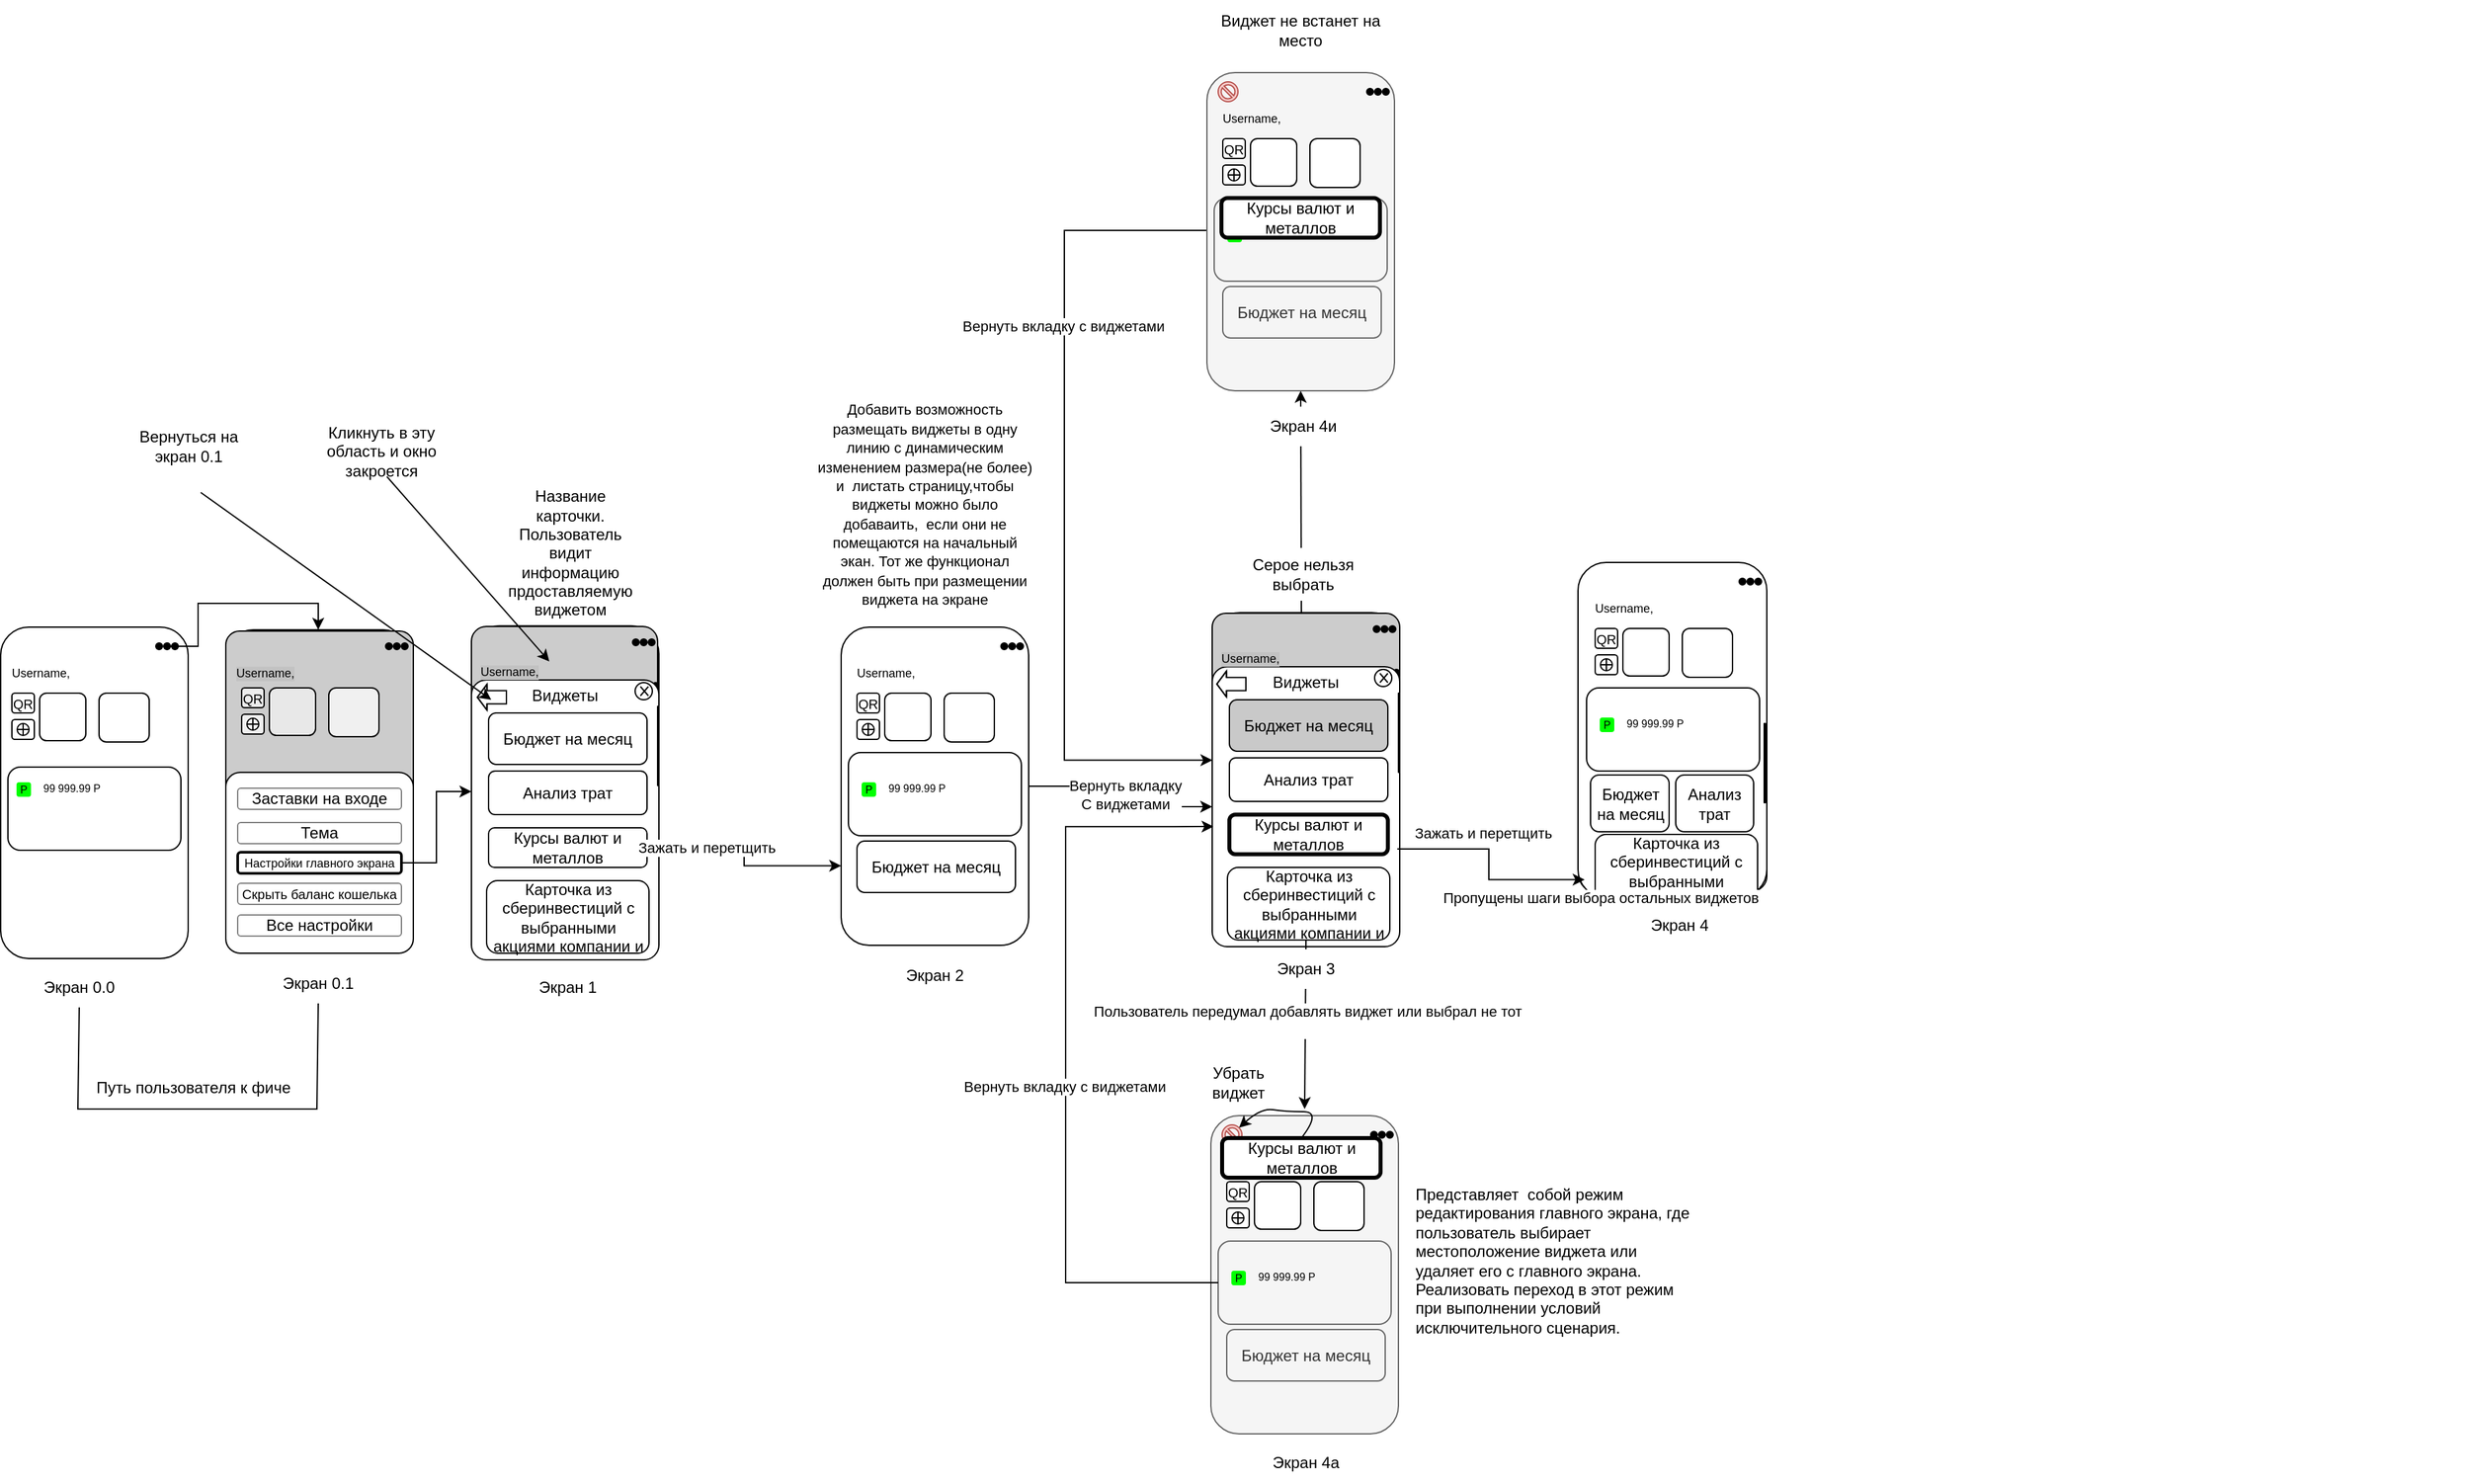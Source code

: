 <mxfile version="24.8.4" pages="3">
  <diagram name="Страница — 1" id="lJYcp6If_Fh8uzI9FPVJ">
    <mxGraphModel dx="1410" dy="1481" grid="0" gridSize="10" guides="1" tooltips="1" connect="1" arrows="1" fold="1" page="0" pageScale="1" pageWidth="827" pageHeight="1169" math="0" shadow="0">
      <root>
        <mxCell id="0" />
        <mxCell id="1" parent="0" />
        <mxCell id="Z2FDzCGCcTzIO5ywy2gm-286" value="" style="rounded=1;whiteSpace=wrap;html=1;arcSize=8;" parent="1" vertex="1">
          <mxGeometry x="1059" y="31" width="142" height="212" as="geometry" />
        </mxCell>
        <mxCell id="Z2FDzCGCcTzIO5ywy2gm-260" value="" style="rounded=1;whiteSpace=wrap;html=1;" parent="1" vertex="1">
          <mxGeometry x="1058" y="-6" width="143" height="254" as="geometry" />
        </mxCell>
        <mxCell id="Z2FDzCGCcTzIO5ywy2gm-277" value="Карточка из сберинвестиций с выбранными акциями компании и" style="rounded=1;whiteSpace=wrap;html=1;" parent="1" vertex="1">
          <mxGeometry x="1071" y="200" width="123" height="55" as="geometry" />
        </mxCell>
        <mxCell id="Z2FDzCGCcTzIO5ywy2gm-181" style="edgeStyle=orthogonalEdgeStyle;rounded=0;orthogonalLoop=1;jettySize=auto;html=1;exitX=1;exitY=0.5;exitDx=0;exitDy=0;" parent="1" source="Z2FDzCGCcTzIO5ywy2gm-139" target="Z2FDzCGCcTzIO5ywy2gm-170" edge="1">
          <mxGeometry relative="1" as="geometry" />
        </mxCell>
        <mxCell id="Z2FDzCGCcTzIO5ywy2gm-182" value="Вернуть вкладку&lt;div&gt;С виджетами&lt;/div&gt;" style="edgeLabel;html=1;align=center;verticalAlign=middle;resizable=0;points=[];" parent="Z2FDzCGCcTzIO5ywy2gm-181" vertex="1" connectable="0">
          <mxGeometry x="-0.005" y="3" relative="1" as="geometry">
            <mxPoint y="-1" as="offset" />
          </mxGeometry>
        </mxCell>
        <mxCell id="Z2FDzCGCcTzIO5ywy2gm-139" value="" style="rounded=1;whiteSpace=wrap;html=1;" parent="1" vertex="1">
          <mxGeometry x="500" y="43" width="142" height="241" as="geometry" />
        </mxCell>
        <mxCell id="Z2FDzCGCcTzIO5ywy2gm-154" value="" style="rounded=1;whiteSpace=wrap;html=1;movable=1;resizable=1;rotatable=1;deletable=1;editable=1;locked=0;connectable=1;" parent="1" vertex="1">
          <mxGeometry x="505.5" y="138" width="131" height="63" as="geometry" />
        </mxCell>
        <mxCell id="Z2FDzCGCcTzIO5ywy2gm-2" value="" style="rounded=1;whiteSpace=wrap;html=1;" parent="1" vertex="1">
          <mxGeometry x="220" y="42" width="142" height="251" as="geometry" />
        </mxCell>
        <mxCell id="Z2FDzCGCcTzIO5ywy2gm-117" value="" style="rounded=1;whiteSpace=wrap;html=1;arcSize=8;fillColor=#CCCCCC;" parent="1" vertex="1">
          <mxGeometry x="220" y="42.5" width="141" height="151.5" as="geometry" />
        </mxCell>
        <mxCell id="Z2FDzCGCcTzIO5ywy2gm-3" value="" style="rounded=1;whiteSpace=wrap;html=1;" parent="1" vertex="1">
          <mxGeometry x="34" y="45" width="140" height="245" as="geometry" />
        </mxCell>
        <mxCell id="Z2FDzCGCcTzIO5ywy2gm-72" value="" style="rounded=1;whiteSpace=wrap;html=1;arcSize=8;fillColor=#CCCCCC;" parent="1" vertex="1">
          <mxGeometry x="34" y="46" width="142" height="131" as="geometry" />
        </mxCell>
        <mxCell id="Z2FDzCGCcTzIO5ywy2gm-87" value="QR" style="rounded=1;whiteSpace=wrap;html=1;fontSize=10;fillColor=#EDEDED;" parent="1" vertex="1">
          <mxGeometry x="46" y="89" width="17" height="15" as="geometry" />
        </mxCell>
        <mxCell id="Z2FDzCGCcTzIO5ywy2gm-88" value="" style="rounded=1;whiteSpace=wrap;html=1;portConstraintRotation=0;noLabel=0;absoluteArcSize=0;fillColor=#E8E8E8;" parent="1" vertex="1">
          <mxGeometry x="67" y="89" width="35" height="36" as="geometry" />
        </mxCell>
        <mxCell id="Z2FDzCGCcTzIO5ywy2gm-89" value="" style="rounded=1;whiteSpace=wrap;html=1;fillColor=#F0F0F0;" parent="1" vertex="1">
          <mxGeometry x="112" y="89" width="38" height="37" as="geometry" />
        </mxCell>
        <mxCell id="Z2FDzCGCcTzIO5ywy2gm-90" value="" style="rounded=1;whiteSpace=wrap;html=1;fillColor=#F0F0F0;" parent="1" vertex="1">
          <mxGeometry x="46" y="109" width="17" height="15" as="geometry" />
        </mxCell>
        <mxCell id="Z2FDzCGCcTzIO5ywy2gm-91" value="Username," style="text;html=1;align=center;verticalAlign=middle;whiteSpace=wrap;rounded=0;fontSize=9;labelBackgroundColor=#C2C2C2;" parent="1" vertex="1">
          <mxGeometry x="34" y="62.5" width="60" height="30" as="geometry" />
        </mxCell>
        <mxCell id="Z2FDzCGCcTzIO5ywy2gm-92" value="Р" style="rounded=1;whiteSpace=wrap;html=1;labelBackgroundColor=none;fillColor=#00FF00;strokeColor=#00FF00;fontSize=8;" parent="1" vertex="1">
          <mxGeometry x="50" y="181" width="10" height="10" as="geometry" />
        </mxCell>
        <mxCell id="Z2FDzCGCcTzIO5ywy2gm-93" value="99 999.99 Р" style="text;html=1;align=center;verticalAlign=middle;whiteSpace=wrap;rounded=0;fontSize=8;" parent="1" vertex="1">
          <mxGeometry x="46" y="181" width="91" height="7" as="geometry" />
        </mxCell>
        <mxCell id="Z2FDzCGCcTzIO5ywy2gm-94" value="" style="ellipse;whiteSpace=wrap;html=1;aspect=fixed;" parent="1" vertex="1">
          <mxGeometry x="50" y="112" width="9" height="9" as="geometry" />
        </mxCell>
        <mxCell id="Z2FDzCGCcTzIO5ywy2gm-95" value="" style="endArrow=none;html=1;rounded=0;exitX=0.5;exitY=1;exitDx=0;exitDy=0;entryX=0.5;entryY=0;entryDx=0;entryDy=0;" parent="1" source="Z2FDzCGCcTzIO5ywy2gm-94" target="Z2FDzCGCcTzIO5ywy2gm-94" edge="1">
          <mxGeometry width="50" height="50" relative="1" as="geometry">
            <mxPoint x="199" y="194" as="sourcePoint" />
            <mxPoint x="249" y="144" as="targetPoint" />
          </mxGeometry>
        </mxCell>
        <mxCell id="Z2FDzCGCcTzIO5ywy2gm-96" value="" style="endArrow=none;html=1;rounded=0;exitX=0;exitY=0.5;exitDx=0;exitDy=0;entryX=1;entryY=0.5;entryDx=0;entryDy=0;" parent="1" edge="1">
          <mxGeometry width="50" height="50" relative="1" as="geometry">
            <mxPoint x="50.0" y="116.5" as="sourcePoint" />
            <mxPoint x="59.0" y="116.5" as="targetPoint" />
          </mxGeometry>
        </mxCell>
        <mxCell id="Z2FDzCGCcTzIO5ywy2gm-97" value="" style="ellipse;whiteSpace=wrap;html=1;aspect=fixed;fillColor=#000000;" parent="1" vertex="1">
          <mxGeometry x="155" y="55" width="5" height="5" as="geometry" />
        </mxCell>
        <mxCell id="Z2FDzCGCcTzIO5ywy2gm-98" value="" style="ellipse;whiteSpace=wrap;html=1;aspect=fixed;fillColor=#000000;" parent="1" vertex="1">
          <mxGeometry x="161" y="55" width="5" height="5" as="geometry" />
        </mxCell>
        <mxCell id="Z2FDzCGCcTzIO5ywy2gm-99" value="" style="ellipse;whiteSpace=wrap;html=1;aspect=fixed;fillColor=#000000;" parent="1" vertex="1">
          <mxGeometry x="167" y="55" width="5" height="5" as="geometry" />
        </mxCell>
        <mxCell id="Z2FDzCGCcTzIO5ywy2gm-1" value="" style="rounded=1;whiteSpace=wrap;html=1;" parent="1" vertex="1">
          <mxGeometry x="-136.5" y="43" width="142" height="251" as="geometry" />
        </mxCell>
        <mxCell id="Z2FDzCGCcTzIO5ywy2gm-4" value="" style="rounded=1;whiteSpace=wrap;html=1;movable=0;resizable=0;rotatable=0;deletable=0;editable=0;locked=1;connectable=0;" parent="1" vertex="1">
          <mxGeometry x="-131" y="149" width="131" height="63" as="geometry" />
        </mxCell>
        <mxCell id="Z2FDzCGCcTzIO5ywy2gm-5" value="QR" style="rounded=1;whiteSpace=wrap;html=1;fontSize=10;" parent="1" vertex="1">
          <mxGeometry x="-128" y="93" width="17" height="15" as="geometry" />
        </mxCell>
        <mxCell id="Z2FDzCGCcTzIO5ywy2gm-6" value="" style="rounded=1;whiteSpace=wrap;html=1;" parent="1" vertex="1">
          <mxGeometry x="-107" y="93" width="35" height="36" as="geometry" />
        </mxCell>
        <mxCell id="Z2FDzCGCcTzIO5ywy2gm-7" value="" style="rounded=1;whiteSpace=wrap;html=1;" parent="1" vertex="1">
          <mxGeometry x="-62" y="93" width="38" height="37" as="geometry" />
        </mxCell>
        <mxCell id="Z2FDzCGCcTzIO5ywy2gm-8" value="" style="rounded=1;whiteSpace=wrap;html=1;" parent="1" vertex="1">
          <mxGeometry x="-128" y="113" width="17" height="15" as="geometry" />
        </mxCell>
        <mxCell id="Z2FDzCGCcTzIO5ywy2gm-9" value="Username," style="text;html=1;align=center;verticalAlign=middle;whiteSpace=wrap;rounded=0;fontSize=9;" parent="1" vertex="1">
          <mxGeometry x="-136.5" y="63" width="60" height="30" as="geometry" />
        </mxCell>
        <mxCell id="Z2FDzCGCcTzIO5ywy2gm-10" value="Р" style="rounded=1;whiteSpace=wrap;html=1;labelBackgroundColor=none;fillColor=#00FF00;strokeColor=#00FF00;fontSize=8;" parent="1" vertex="1">
          <mxGeometry x="-124" y="161" width="10" height="10" as="geometry" />
        </mxCell>
        <mxCell id="Z2FDzCGCcTzIO5ywy2gm-11" value="99 999.99 Р" style="text;html=1;align=center;verticalAlign=middle;whiteSpace=wrap;rounded=0;fontSize=8;" parent="1" vertex="1">
          <mxGeometry x="-128" y="161" width="91" height="7" as="geometry" />
        </mxCell>
        <mxCell id="Z2FDzCGCcTzIO5ywy2gm-12" value="" style="ellipse;whiteSpace=wrap;html=1;aspect=fixed;" parent="1" vertex="1">
          <mxGeometry x="-124" y="116" width="9" height="9" as="geometry" />
        </mxCell>
        <mxCell id="Z2FDzCGCcTzIO5ywy2gm-13" value="" style="endArrow=none;html=1;rounded=0;exitX=0.5;exitY=1;exitDx=0;exitDy=0;entryX=0.5;entryY=0;entryDx=0;entryDy=0;" parent="1" source="Z2FDzCGCcTzIO5ywy2gm-12" target="Z2FDzCGCcTzIO5ywy2gm-12" edge="1">
          <mxGeometry width="50" height="50" relative="1" as="geometry">
            <mxPoint x="25" y="198" as="sourcePoint" />
            <mxPoint x="75" y="148" as="targetPoint" />
          </mxGeometry>
        </mxCell>
        <mxCell id="Z2FDzCGCcTzIO5ywy2gm-14" value="" style="endArrow=none;html=1;rounded=0;exitX=0;exitY=0.5;exitDx=0;exitDy=0;entryX=1;entryY=0.5;entryDx=0;entryDy=0;" parent="1" edge="1">
          <mxGeometry width="50" height="50" relative="1" as="geometry">
            <mxPoint x="-124.0" y="120.5" as="sourcePoint" />
            <mxPoint x="-115.0" y="120.5" as="targetPoint" />
          </mxGeometry>
        </mxCell>
        <mxCell id="Z2FDzCGCcTzIO5ywy2gm-15" value="" style="ellipse;whiteSpace=wrap;html=1;aspect=fixed;fillColor=#000000;" parent="1" vertex="1">
          <mxGeometry x="-19" y="55" width="5" height="5" as="geometry" />
        </mxCell>
        <mxCell id="Z2FDzCGCcTzIO5ywy2gm-23" value="" style="edgeStyle=orthogonalEdgeStyle;rounded=0;orthogonalLoop=1;jettySize=auto;html=1;entryX=0.5;entryY=0;entryDx=0;entryDy=0;" parent="1" source="Z2FDzCGCcTzIO5ywy2gm-16" target="Z2FDzCGCcTzIO5ywy2gm-3" edge="1">
          <mxGeometry relative="1" as="geometry">
            <mxPoint x="-10.5" y="12.5" as="targetPoint" />
          </mxGeometry>
        </mxCell>
        <mxCell id="Z2FDzCGCcTzIO5ywy2gm-16" value="" style="ellipse;whiteSpace=wrap;html=1;aspect=fixed;fillColor=#000000;" parent="1" vertex="1">
          <mxGeometry x="-13" y="55" width="5" height="5" as="geometry" />
        </mxCell>
        <mxCell id="Z2FDzCGCcTzIO5ywy2gm-17" value="" style="ellipse;whiteSpace=wrap;html=1;aspect=fixed;fillColor=#000000;" parent="1" vertex="1">
          <mxGeometry x="-7" y="55" width="5" height="5" as="geometry" />
        </mxCell>
        <mxCell id="Z2FDzCGCcTzIO5ywy2gm-25" value="" style="rounded=1;whiteSpace=wrap;html=1;arcSize=8;" parent="1" vertex="1">
          <mxGeometry x="34" y="153" width="142" height="137" as="geometry" />
        </mxCell>
        <mxCell id="Z2FDzCGCcTzIO5ywy2gm-24" value="Заставки на входе" style="rounded=1;whiteSpace=wrap;html=1;strokeColor=#808080;" parent="1" vertex="1">
          <mxGeometry x="43" y="165" width="124" height="16" as="geometry" />
        </mxCell>
        <mxCell id="Z2FDzCGCcTzIO5ywy2gm-100" value="Тема" style="rounded=1;whiteSpace=wrap;html=1;strokeColor=#808080;" parent="1" vertex="1">
          <mxGeometry x="43" y="191" width="124" height="16" as="geometry" />
        </mxCell>
        <mxCell id="Z2FDzCGCcTzIO5ywy2gm-104" style="edgeStyle=orthogonalEdgeStyle;rounded=0;orthogonalLoop=1;jettySize=auto;html=1;entryX=0;entryY=0.5;entryDx=0;entryDy=0;" parent="1" source="Z2FDzCGCcTzIO5ywy2gm-101" target="Z2FDzCGCcTzIO5ywy2gm-2" edge="1">
          <mxGeometry relative="1" as="geometry" />
        </mxCell>
        <mxCell id="Z2FDzCGCcTzIO5ywy2gm-101" value="Настройки главного экрана" style="rounded=1;whiteSpace=wrap;html=1;strokeColor=#000000;fontSize=9;strokeWidth=2;" parent="1" vertex="1">
          <mxGeometry x="43" y="213.5" width="124" height="16" as="geometry" />
        </mxCell>
        <mxCell id="Z2FDzCGCcTzIO5ywy2gm-102" value="Скрыть баланс кошелька" style="rounded=1;whiteSpace=wrap;html=1;strokeColor=#808080;fontSize=10;" parent="1" vertex="1">
          <mxGeometry x="43" y="237" width="124" height="16" as="geometry" />
        </mxCell>
        <mxCell id="Z2FDzCGCcTzIO5ywy2gm-103" value="Все настройки" style="rounded=1;whiteSpace=wrap;html=1;strokeColor=#808080;" parent="1" vertex="1">
          <mxGeometry x="43" y="261" width="124" height="16" as="geometry" />
        </mxCell>
        <mxCell id="Z2FDzCGCcTzIO5ywy2gm-105" value="QR" style="rounded=1;whiteSpace=wrap;html=1;fontSize=10;fillColor=#EDEDED;" parent="1" vertex="1">
          <mxGeometry x="236" y="123" width="17" height="15" as="geometry" />
        </mxCell>
        <mxCell id="Z2FDzCGCcTzIO5ywy2gm-106" value="" style="rounded=1;whiteSpace=wrap;html=1;portConstraintRotation=0;noLabel=0;absoluteArcSize=0;fillColor=#E8E8E8;" parent="1" vertex="1">
          <mxGeometry x="257" y="123" width="35" height="36" as="geometry" />
        </mxCell>
        <mxCell id="Z2FDzCGCcTzIO5ywy2gm-107" value="" style="rounded=1;whiteSpace=wrap;html=1;fillColor=#F0F0F0;" parent="1" vertex="1">
          <mxGeometry x="302" y="123" width="38" height="37" as="geometry" />
        </mxCell>
        <mxCell id="Z2FDzCGCcTzIO5ywy2gm-108" value="" style="rounded=1;whiteSpace=wrap;html=1;fillColor=#F0F0F0;" parent="1" vertex="1">
          <mxGeometry x="236" y="143" width="17" height="15" as="geometry" />
        </mxCell>
        <mxCell id="Z2FDzCGCcTzIO5ywy2gm-109" value="Username," style="text;html=1;align=center;verticalAlign=middle;whiteSpace=wrap;rounded=0;fontSize=9;labelBackgroundColor=#C2C2C2;" parent="1" vertex="1">
          <mxGeometry x="227.5" y="93" width="60" height="30" as="geometry" />
        </mxCell>
        <mxCell id="Z2FDzCGCcTzIO5ywy2gm-110" value="" style="ellipse;whiteSpace=wrap;html=1;aspect=fixed;" parent="1" vertex="1">
          <mxGeometry x="240" y="146" width="9" height="9" as="geometry" />
        </mxCell>
        <mxCell id="Z2FDzCGCcTzIO5ywy2gm-111" value="" style="endArrow=none;html=1;rounded=0;exitX=0.5;exitY=1;exitDx=0;exitDy=0;entryX=0.5;entryY=0;entryDx=0;entryDy=0;" parent="1" source="Z2FDzCGCcTzIO5ywy2gm-110" target="Z2FDzCGCcTzIO5ywy2gm-110" edge="1">
          <mxGeometry width="50" height="50" relative="1" as="geometry">
            <mxPoint x="389" y="228" as="sourcePoint" />
            <mxPoint x="439" y="178" as="targetPoint" />
          </mxGeometry>
        </mxCell>
        <mxCell id="Z2FDzCGCcTzIO5ywy2gm-112" value="" style="endArrow=none;html=1;rounded=0;exitX=0;exitY=0.5;exitDx=0;exitDy=0;entryX=1;entryY=0.5;entryDx=0;entryDy=0;" parent="1" edge="1">
          <mxGeometry width="50" height="50" relative="1" as="geometry">
            <mxPoint x="240.0" y="150.5" as="sourcePoint" />
            <mxPoint x="249.0" y="150.5" as="targetPoint" />
          </mxGeometry>
        </mxCell>
        <mxCell id="Z2FDzCGCcTzIO5ywy2gm-113" value="" style="ellipse;whiteSpace=wrap;html=1;aspect=fixed;fillColor=#000000;" parent="1" vertex="1">
          <mxGeometry x="345" y="85" width="5" height="5" as="geometry" />
        </mxCell>
        <mxCell id="Z2FDzCGCcTzIO5ywy2gm-114" value="" style="ellipse;whiteSpace=wrap;html=1;aspect=fixed;fillColor=#000000;" parent="1" vertex="1">
          <mxGeometry x="351" y="85" width="5" height="5" as="geometry" />
        </mxCell>
        <mxCell id="Z2FDzCGCcTzIO5ywy2gm-115" value="" style="ellipse;whiteSpace=wrap;html=1;aspect=fixed;fillColor=#000000;" parent="1" vertex="1">
          <mxGeometry x="357" y="85" width="5" height="5" as="geometry" />
        </mxCell>
        <mxCell id="Z2FDzCGCcTzIO5ywy2gm-118" value="" style="rounded=1;whiteSpace=wrap;html=1;arcSize=8;" parent="1" vertex="1">
          <mxGeometry x="220" y="83" width="142" height="212" as="geometry" />
        </mxCell>
        <mxCell id="Z2FDzCGCcTzIO5ywy2gm-119" value="Бюджет на месяц" style="rounded=1;whiteSpace=wrap;html=1;" parent="1" vertex="1">
          <mxGeometry x="233" y="108" width="120" height="39" as="geometry" />
        </mxCell>
        <mxCell id="Z2FDzCGCcTzIO5ywy2gm-120" value="Анализ трат" style="rounded=1;whiteSpace=wrap;html=1;" parent="1" vertex="1">
          <mxGeometry x="233" y="152" width="120" height="33" as="geometry" />
        </mxCell>
        <mxCell id="Z2FDzCGCcTzIO5ywy2gm-122" value="Курсы валют и металлов" style="rounded=1;whiteSpace=wrap;html=1;" parent="1" vertex="1">
          <mxGeometry x="233" y="195" width="120" height="30" as="geometry" />
        </mxCell>
        <mxCell id="Z2FDzCGCcTzIO5ywy2gm-123" value="Виджеты" style="text;html=1;align=center;verticalAlign=middle;whiteSpace=wrap;rounded=0;" parent="1" vertex="1">
          <mxGeometry x="261" y="80" width="60" height="30" as="geometry" />
        </mxCell>
        <mxCell id="Z2FDzCGCcTzIO5ywy2gm-137" value="" style="edgeStyle=orthogonalEdgeStyle;rounded=0;orthogonalLoop=1;jettySize=auto;html=1;exitX=1;exitY=0.5;exitDx=0;exitDy=0;entryX=0;entryY=0.75;entryDx=0;entryDy=0;" parent="1" source="Z2FDzCGCcTzIO5ywy2gm-122" target="Z2FDzCGCcTzIO5ywy2gm-139" edge="1">
          <mxGeometry relative="1" as="geometry">
            <mxPoint x="364" y="92" as="sourcePoint" />
            <mxPoint x="498" y="131" as="targetPoint" />
          </mxGeometry>
        </mxCell>
        <mxCell id="Z2FDzCGCcTzIO5ywy2gm-138" value="Зажать и перетщить" style="edgeLabel;html=1;align=center;verticalAlign=middle;resizable=0;points=[];" parent="Z2FDzCGCcTzIO5ywy2gm-137" vertex="1" connectable="0">
          <mxGeometry x="-0.441" relative="1" as="geometry">
            <mxPoint as="offset" />
          </mxGeometry>
        </mxCell>
        <mxCell id="Z2FDzCGCcTzIO5ywy2gm-125" value="" style="rounded=1;whiteSpace=wrap;html=1;" parent="1" vertex="1">
          <mxGeometry x="361" y="103" width="1" height="60" as="geometry" />
        </mxCell>
        <mxCell id="Z2FDzCGCcTzIO5ywy2gm-131" value="Username," style="text;html=1;align=center;verticalAlign=middle;whiteSpace=wrap;rounded=0;fontSize=9;labelBackgroundColor=#C2C2C2;" parent="1" vertex="1">
          <mxGeometry x="219" y="61.5" width="60" height="30" as="geometry" />
        </mxCell>
        <mxCell id="Z2FDzCGCcTzIO5ywy2gm-132" value="" style="ellipse;whiteSpace=wrap;html=1;aspect=fixed;fillColor=#000000;" parent="1" vertex="1">
          <mxGeometry x="342" y="52" width="5" height="5" as="geometry" />
        </mxCell>
        <mxCell id="Z2FDzCGCcTzIO5ywy2gm-133" value="" style="ellipse;whiteSpace=wrap;html=1;aspect=fixed;fillColor=#000000;" parent="1" vertex="1">
          <mxGeometry x="348" y="52" width="5" height="5" as="geometry" />
        </mxCell>
        <mxCell id="Z2FDzCGCcTzIO5ywy2gm-134" value="" style="ellipse;whiteSpace=wrap;html=1;aspect=fixed;fillColor=#000000;" parent="1" vertex="1">
          <mxGeometry x="354" y="52" width="5" height="5" as="geometry" />
        </mxCell>
        <mxCell id="Z2FDzCGCcTzIO5ywy2gm-135" value="Карточка из сберинвестиций с выбранными акциями компании и" style="rounded=1;whiteSpace=wrap;html=1;" parent="1" vertex="1">
          <mxGeometry x="231.5" y="235" width="123" height="55" as="geometry" />
        </mxCell>
        <mxCell id="Z2FDzCGCcTzIO5ywy2gm-141" value="QR" style="rounded=1;whiteSpace=wrap;html=1;fontSize=10;" parent="1" vertex="1">
          <mxGeometry x="512" y="93" width="17" height="15" as="geometry" />
        </mxCell>
        <mxCell id="Z2FDzCGCcTzIO5ywy2gm-142" value="" style="rounded=1;whiteSpace=wrap;html=1;" parent="1" vertex="1">
          <mxGeometry x="533" y="93" width="35" height="36" as="geometry" />
        </mxCell>
        <mxCell id="Z2FDzCGCcTzIO5ywy2gm-143" value="" style="rounded=1;whiteSpace=wrap;html=1;" parent="1" vertex="1">
          <mxGeometry x="578" y="93" width="38" height="37" as="geometry" />
        </mxCell>
        <mxCell id="Z2FDzCGCcTzIO5ywy2gm-144" value="" style="rounded=1;whiteSpace=wrap;html=1;" parent="1" vertex="1">
          <mxGeometry x="512" y="113" width="17" height="15" as="geometry" />
        </mxCell>
        <mxCell id="Z2FDzCGCcTzIO5ywy2gm-145" value="Username," style="text;html=1;align=center;verticalAlign=middle;whiteSpace=wrap;rounded=0;fontSize=9;" parent="1" vertex="1">
          <mxGeometry x="503.5" y="63" width="60" height="30" as="geometry" />
        </mxCell>
        <mxCell id="Z2FDzCGCcTzIO5ywy2gm-146" value="Р" style="rounded=1;whiteSpace=wrap;html=1;labelBackgroundColor=none;fillColor=#00FF00;strokeColor=#00FF00;fontSize=8;" parent="1" vertex="1">
          <mxGeometry x="516" y="161" width="10" height="10" as="geometry" />
        </mxCell>
        <mxCell id="Z2FDzCGCcTzIO5ywy2gm-147" value="99 999.99 Р" style="text;html=1;align=center;verticalAlign=middle;whiteSpace=wrap;rounded=0;fontSize=8;" parent="1" vertex="1">
          <mxGeometry x="512" y="161" width="91" height="7" as="geometry" />
        </mxCell>
        <mxCell id="Z2FDzCGCcTzIO5ywy2gm-148" value="" style="ellipse;whiteSpace=wrap;html=1;aspect=fixed;" parent="1" vertex="1">
          <mxGeometry x="516" y="116" width="9" height="9" as="geometry" />
        </mxCell>
        <mxCell id="Z2FDzCGCcTzIO5ywy2gm-149" value="" style="endArrow=none;html=1;rounded=0;exitX=0.5;exitY=1;exitDx=0;exitDy=0;entryX=0.5;entryY=0;entryDx=0;entryDy=0;" parent="1" source="Z2FDzCGCcTzIO5ywy2gm-148" target="Z2FDzCGCcTzIO5ywy2gm-148" edge="1">
          <mxGeometry width="50" height="50" relative="1" as="geometry">
            <mxPoint x="665" y="198" as="sourcePoint" />
            <mxPoint x="715" y="148" as="targetPoint" />
          </mxGeometry>
        </mxCell>
        <mxCell id="Z2FDzCGCcTzIO5ywy2gm-150" value="" style="endArrow=none;html=1;rounded=0;exitX=0;exitY=0.5;exitDx=0;exitDy=0;entryX=1;entryY=0.5;entryDx=0;entryDy=0;" parent="1" edge="1">
          <mxGeometry width="50" height="50" relative="1" as="geometry">
            <mxPoint x="516.0" y="120.5" as="sourcePoint" />
            <mxPoint x="525.0" y="120.5" as="targetPoint" />
          </mxGeometry>
        </mxCell>
        <mxCell id="Z2FDzCGCcTzIO5ywy2gm-151" value="" style="ellipse;whiteSpace=wrap;html=1;aspect=fixed;fillColor=#000000;" parent="1" vertex="1">
          <mxGeometry x="621" y="55" width="5" height="5" as="geometry" />
        </mxCell>
        <mxCell id="Z2FDzCGCcTzIO5ywy2gm-152" value="" style="ellipse;whiteSpace=wrap;html=1;aspect=fixed;fillColor=#000000;" parent="1" vertex="1">
          <mxGeometry x="627" y="55" width="5" height="5" as="geometry" />
        </mxCell>
        <mxCell id="Z2FDzCGCcTzIO5ywy2gm-153" value="" style="ellipse;whiteSpace=wrap;html=1;aspect=fixed;fillColor=#000000;" parent="1" vertex="1">
          <mxGeometry x="633" y="55" width="5" height="5" as="geometry" />
        </mxCell>
        <mxCell id="Z2FDzCGCcTzIO5ywy2gm-156" value="Бюджет на месяц" style="rounded=1;whiteSpace=wrap;html=1;" parent="1" vertex="1">
          <mxGeometry x="512" y="205" width="120" height="39" as="geometry" />
        </mxCell>
        <mxCell id="Z2FDzCGCcTzIO5ywy2gm-157" value="" style="rounded=1;whiteSpace=wrap;html=1;" parent="1" vertex="1">
          <mxGeometry x="781" y="32" width="142" height="251" as="geometry" />
        </mxCell>
        <mxCell id="Z2FDzCGCcTzIO5ywy2gm-158" value="" style="rounded=1;whiteSpace=wrap;html=1;arcSize=8;fillColor=#CCCCCC;" parent="1" vertex="1">
          <mxGeometry x="781" y="32.5" width="142" height="131" as="geometry" />
        </mxCell>
        <mxCell id="Z2FDzCGCcTzIO5ywy2gm-159" value="QR" style="rounded=1;whiteSpace=wrap;html=1;fontSize=10;fillColor=#EDEDED;" parent="1" vertex="1">
          <mxGeometry x="797" y="113" width="17" height="15" as="geometry" />
        </mxCell>
        <mxCell id="Z2FDzCGCcTzIO5ywy2gm-160" value="" style="rounded=1;whiteSpace=wrap;html=1;portConstraintRotation=0;noLabel=0;absoluteArcSize=0;fillColor=#E8E8E8;" parent="1" vertex="1">
          <mxGeometry x="818" y="113" width="35" height="36" as="geometry" />
        </mxCell>
        <mxCell id="Z2FDzCGCcTzIO5ywy2gm-161" value="" style="rounded=1;whiteSpace=wrap;html=1;fillColor=#F0F0F0;" parent="1" vertex="1">
          <mxGeometry x="863" y="113" width="38" height="37" as="geometry" />
        </mxCell>
        <mxCell id="Z2FDzCGCcTzIO5ywy2gm-162" value="" style="rounded=1;whiteSpace=wrap;html=1;fillColor=#F0F0F0;" parent="1" vertex="1">
          <mxGeometry x="797" y="133" width="17" height="15" as="geometry" />
        </mxCell>
        <mxCell id="Z2FDzCGCcTzIO5ywy2gm-163" value="Username," style="text;html=1;align=center;verticalAlign=middle;whiteSpace=wrap;rounded=0;fontSize=9;labelBackgroundColor=#C2C2C2;" parent="1" vertex="1">
          <mxGeometry x="788.5" y="83" width="60" height="30" as="geometry" />
        </mxCell>
        <mxCell id="Z2FDzCGCcTzIO5ywy2gm-164" value="" style="ellipse;whiteSpace=wrap;html=1;aspect=fixed;" parent="1" vertex="1">
          <mxGeometry x="801" y="136" width="9" height="9" as="geometry" />
        </mxCell>
        <mxCell id="Z2FDzCGCcTzIO5ywy2gm-165" value="" style="endArrow=none;html=1;rounded=0;exitX=0.5;exitY=1;exitDx=0;exitDy=0;entryX=0.5;entryY=0;entryDx=0;entryDy=0;" parent="1" source="Z2FDzCGCcTzIO5ywy2gm-164" target="Z2FDzCGCcTzIO5ywy2gm-164" edge="1">
          <mxGeometry width="50" height="50" relative="1" as="geometry">
            <mxPoint x="950" y="218" as="sourcePoint" />
            <mxPoint x="1000" y="168" as="targetPoint" />
          </mxGeometry>
        </mxCell>
        <mxCell id="Z2FDzCGCcTzIO5ywy2gm-166" value="" style="endArrow=none;html=1;rounded=0;exitX=0;exitY=0.5;exitDx=0;exitDy=0;entryX=1;entryY=0.5;entryDx=0;entryDy=0;" parent="1" edge="1">
          <mxGeometry width="50" height="50" relative="1" as="geometry">
            <mxPoint x="801.0" y="140.5" as="sourcePoint" />
            <mxPoint x="810.0" y="140.5" as="targetPoint" />
          </mxGeometry>
        </mxCell>
        <mxCell id="Z2FDzCGCcTzIO5ywy2gm-167" value="" style="ellipse;whiteSpace=wrap;html=1;aspect=fixed;fillColor=#000000;" parent="1" vertex="1">
          <mxGeometry x="906" y="75" width="5" height="5" as="geometry" />
        </mxCell>
        <mxCell id="Z2FDzCGCcTzIO5ywy2gm-168" value="" style="ellipse;whiteSpace=wrap;html=1;aspect=fixed;fillColor=#000000;" parent="1" vertex="1">
          <mxGeometry x="912" y="75" width="5" height="5" as="geometry" />
        </mxCell>
        <mxCell id="Z2FDzCGCcTzIO5ywy2gm-169" value="" style="ellipse;whiteSpace=wrap;html=1;aspect=fixed;fillColor=#000000;" parent="1" vertex="1">
          <mxGeometry x="918" y="75" width="5" height="5" as="geometry" />
        </mxCell>
        <mxCell id="Z2FDzCGCcTzIO5ywy2gm-170" value="" style="rounded=1;whiteSpace=wrap;html=1;arcSize=8;" parent="1" vertex="1">
          <mxGeometry x="781" y="73" width="142" height="212" as="geometry" />
        </mxCell>
        <mxCell id="Z2FDzCGCcTzIO5ywy2gm-171" value="Бюджет на месяц" style="rounded=1;whiteSpace=wrap;html=1;fillColor=#C9C9C9;" parent="1" vertex="1">
          <mxGeometry x="794" y="98" width="120" height="39" as="geometry" />
        </mxCell>
        <mxCell id="Z2FDzCGCcTzIO5ywy2gm-172" value="Анализ трат" style="rounded=1;whiteSpace=wrap;html=1;" parent="1" vertex="1">
          <mxGeometry x="794" y="142" width="120" height="33" as="geometry" />
        </mxCell>
        <mxCell id="Z2FDzCGCcTzIO5ywy2gm-173" value="Курсы валют и металлов" style="rounded=1;whiteSpace=wrap;html=1;strokeWidth=3;" parent="1" vertex="1">
          <mxGeometry x="794" y="185" width="120" height="30" as="geometry" />
        </mxCell>
        <mxCell id="Z2FDzCGCcTzIO5ywy2gm-174" value="Виджеты" style="text;html=1;align=center;verticalAlign=middle;whiteSpace=wrap;rounded=0;" parent="1" vertex="1">
          <mxGeometry x="822" y="70" width="60" height="30" as="geometry" />
        </mxCell>
        <mxCell id="Z2FDzCGCcTzIO5ywy2gm-175" value="" style="rounded=1;whiteSpace=wrap;html=1;" parent="1" vertex="1">
          <mxGeometry x="922" y="93" width="1" height="60" as="geometry" />
        </mxCell>
        <mxCell id="Z2FDzCGCcTzIO5ywy2gm-176" value="Username," style="text;html=1;align=center;verticalAlign=middle;whiteSpace=wrap;rounded=0;fontSize=9;labelBackgroundColor=#C2C2C2;" parent="1" vertex="1">
          <mxGeometry x="780" y="51.5" width="60" height="30" as="geometry" />
        </mxCell>
        <mxCell id="Z2FDzCGCcTzIO5ywy2gm-177" value="" style="ellipse;whiteSpace=wrap;html=1;aspect=fixed;fillColor=#000000;" parent="1" vertex="1">
          <mxGeometry x="903" y="42" width="5" height="5" as="geometry" />
        </mxCell>
        <mxCell id="Z2FDzCGCcTzIO5ywy2gm-178" value="" style="ellipse;whiteSpace=wrap;html=1;aspect=fixed;fillColor=#000000;" parent="1" vertex="1">
          <mxGeometry x="909" y="42" width="5" height="5" as="geometry" />
        </mxCell>
        <mxCell id="Z2FDzCGCcTzIO5ywy2gm-179" value="" style="ellipse;whiteSpace=wrap;html=1;aspect=fixed;fillColor=#000000;" parent="1" vertex="1">
          <mxGeometry x="915" y="42" width="5" height="5" as="geometry" />
        </mxCell>
        <mxCell id="Z2FDzCGCcTzIO5ywy2gm-180" value="Карточка из сберинвестиций с выбранными акциями компании и" style="rounded=1;whiteSpace=wrap;html=1;" parent="1" vertex="1">
          <mxGeometry x="792.5" y="225" width="123" height="55" as="geometry" />
        </mxCell>
        <mxCell id="Z2FDzCGCcTzIO5ywy2gm-200" value="Зажать и перетщить" style="edgeLabel;html=1;align=center;verticalAlign=middle;resizable=0;points=[];" parent="1" vertex="1" connectable="0">
          <mxGeometry x="986" y="199" as="geometry" />
        </mxCell>
        <mxCell id="Z2FDzCGCcTzIO5ywy2gm-229" value="Название карточки. Пользователь видит информацию прдоставляемую виджетом" style="text;html=1;align=center;verticalAlign=middle;whiteSpace=wrap;rounded=0;" parent="1" vertex="1">
          <mxGeometry x="264.5" y="-28" width="60" height="30" as="geometry" />
        </mxCell>
        <mxCell id="Z2FDzCGCcTzIO5ywy2gm-233" value="" style="ellipse;whiteSpace=wrap;html=1;aspect=fixed;" parent="1" vertex="1">
          <mxGeometry x="344" y="85" width="13" height="13" as="geometry" />
        </mxCell>
        <mxCell id="Z2FDzCGCcTzIO5ywy2gm-231" value="" style="endArrow=none;html=1;rounded=0;" parent="1" edge="1">
          <mxGeometry width="50" height="50" relative="1" as="geometry">
            <mxPoint x="348" y="88" as="sourcePoint" />
            <mxPoint x="354" y="95" as="targetPoint" />
          </mxGeometry>
        </mxCell>
        <mxCell id="Z2FDzCGCcTzIO5ywy2gm-232" value="" style="endArrow=none;html=1;rounded=0;" parent="1" edge="1">
          <mxGeometry width="50" height="50" relative="1" as="geometry">
            <mxPoint x="348" y="95" as="sourcePoint" />
            <mxPoint x="354" y="88" as="targetPoint" />
          </mxGeometry>
        </mxCell>
        <mxCell id="Z2FDzCGCcTzIO5ywy2gm-248" value="" style="ellipse;whiteSpace=wrap;html=1;aspect=fixed;" parent="1" vertex="1">
          <mxGeometry x="904" y="75" width="13" height="13" as="geometry" />
        </mxCell>
        <mxCell id="Z2FDzCGCcTzIO5ywy2gm-249" value="" style="endArrow=none;html=1;rounded=0;" parent="1" edge="1">
          <mxGeometry width="50" height="50" relative="1" as="geometry">
            <mxPoint x="908" y="78" as="sourcePoint" />
            <mxPoint x="914" y="85" as="targetPoint" />
          </mxGeometry>
        </mxCell>
        <mxCell id="Z2FDzCGCcTzIO5ywy2gm-250" value="" style="endArrow=none;html=1;rounded=0;" parent="1" edge="1">
          <mxGeometry width="50" height="50" relative="1" as="geometry">
            <mxPoint x="908" y="85" as="sourcePoint" />
            <mxPoint x="914" y="78" as="targetPoint" />
          </mxGeometry>
        </mxCell>
        <mxCell id="Z2FDzCGCcTzIO5ywy2gm-261" value="" style="rounded=1;whiteSpace=wrap;html=1;movable=1;resizable=1;rotatable=1;deletable=1;editable=1;locked=0;connectable=1;" parent="1" vertex="1">
          <mxGeometry x="1064.5" y="89" width="131" height="63" as="geometry" />
        </mxCell>
        <mxCell id="Z2FDzCGCcTzIO5ywy2gm-262" value="QR" style="rounded=1;whiteSpace=wrap;html=1;fontSize=10;" parent="1" vertex="1">
          <mxGeometry x="1071" y="44" width="17" height="15" as="geometry" />
        </mxCell>
        <mxCell id="Z2FDzCGCcTzIO5ywy2gm-263" value="" style="rounded=1;whiteSpace=wrap;html=1;" parent="1" vertex="1">
          <mxGeometry x="1092" y="44" width="35" height="36" as="geometry" />
        </mxCell>
        <mxCell id="Z2FDzCGCcTzIO5ywy2gm-264" value="" style="rounded=1;whiteSpace=wrap;html=1;" parent="1" vertex="1">
          <mxGeometry x="1137" y="44" width="38" height="37" as="geometry" />
        </mxCell>
        <mxCell id="Z2FDzCGCcTzIO5ywy2gm-265" value="" style="rounded=1;whiteSpace=wrap;html=1;" parent="1" vertex="1">
          <mxGeometry x="1071" y="64" width="17" height="15" as="geometry" />
        </mxCell>
        <mxCell id="Z2FDzCGCcTzIO5ywy2gm-266" value="Username," style="text;html=1;align=center;verticalAlign=middle;whiteSpace=wrap;rounded=0;fontSize=9;" parent="1" vertex="1">
          <mxGeometry x="1062.5" y="14" width="60" height="30" as="geometry" />
        </mxCell>
        <mxCell id="Z2FDzCGCcTzIO5ywy2gm-267" value="Р" style="rounded=1;whiteSpace=wrap;html=1;labelBackgroundColor=none;fillColor=#00FF00;strokeColor=#00FF00;fontSize=8;" parent="1" vertex="1">
          <mxGeometry x="1075" y="112" width="10" height="10" as="geometry" />
        </mxCell>
        <mxCell id="Z2FDzCGCcTzIO5ywy2gm-268" value="99 999.99 Р" style="text;html=1;align=center;verticalAlign=middle;whiteSpace=wrap;rounded=0;fontSize=8;" parent="1" vertex="1">
          <mxGeometry x="1071" y="112" width="91" height="7" as="geometry" />
        </mxCell>
        <mxCell id="Z2FDzCGCcTzIO5ywy2gm-269" value="" style="ellipse;whiteSpace=wrap;html=1;aspect=fixed;" parent="1" vertex="1">
          <mxGeometry x="1075" y="67" width="9" height="9" as="geometry" />
        </mxCell>
        <mxCell id="Z2FDzCGCcTzIO5ywy2gm-270" value="" style="endArrow=none;html=1;rounded=0;exitX=0.5;exitY=1;exitDx=0;exitDy=0;entryX=0.5;entryY=0;entryDx=0;entryDy=0;" parent="1" source="Z2FDzCGCcTzIO5ywy2gm-269" target="Z2FDzCGCcTzIO5ywy2gm-269" edge="1">
          <mxGeometry width="50" height="50" relative="1" as="geometry">
            <mxPoint x="1224" y="149" as="sourcePoint" />
            <mxPoint x="1274" y="99" as="targetPoint" />
          </mxGeometry>
        </mxCell>
        <mxCell id="Z2FDzCGCcTzIO5ywy2gm-271" value="" style="endArrow=none;html=1;rounded=0;exitX=0;exitY=0.5;exitDx=0;exitDy=0;entryX=1;entryY=0.5;entryDx=0;entryDy=0;" parent="1" edge="1">
          <mxGeometry width="50" height="50" relative="1" as="geometry">
            <mxPoint x="1075.0" y="71.5" as="sourcePoint" />
            <mxPoint x="1084.0" y="71.5" as="targetPoint" />
          </mxGeometry>
        </mxCell>
        <mxCell id="Z2FDzCGCcTzIO5ywy2gm-272" value="" style="ellipse;whiteSpace=wrap;html=1;aspect=fixed;fillColor=#000000;" parent="1" vertex="1">
          <mxGeometry x="1180" y="6" width="5" height="5" as="geometry" />
        </mxCell>
        <mxCell id="Z2FDzCGCcTzIO5ywy2gm-273" value="" style="ellipse;whiteSpace=wrap;html=1;aspect=fixed;fillColor=#000000;" parent="1" vertex="1">
          <mxGeometry x="1186" y="6" width="5" height="5" as="geometry" />
        </mxCell>
        <mxCell id="Z2FDzCGCcTzIO5ywy2gm-274" value="" style="ellipse;whiteSpace=wrap;html=1;aspect=fixed;fillColor=#000000;" parent="1" vertex="1">
          <mxGeometry x="1192" y="6" width="5" height="5" as="geometry" />
        </mxCell>
        <mxCell id="Z2FDzCGCcTzIO5ywy2gm-275" value="Бюджет на месяц" style="rounded=1;whiteSpace=wrap;html=1;" parent="1" vertex="1">
          <mxGeometry x="1067.5" y="155" width="59.5" height="43" as="geometry" />
        </mxCell>
        <mxCell id="Z2FDzCGCcTzIO5ywy2gm-276" value="Анализ трат" style="rounded=1;whiteSpace=wrap;html=1;" parent="1" vertex="1">
          <mxGeometry x="1132" y="155" width="59" height="43" as="geometry" />
        </mxCell>
        <mxCell id="Z2FDzCGCcTzIO5ywy2gm-284" value="" style="rounded=1;whiteSpace=wrap;html=1;" parent="1" vertex="1">
          <mxGeometry x="1199" y="116" width="1" height="60" as="geometry" />
        </mxCell>
        <mxCell id="Z2FDzCGCcTzIO5ywy2gm-285" style="edgeStyle=orthogonalEdgeStyle;rounded=0;orthogonalLoop=1;jettySize=auto;html=1;entryX=0.035;entryY=0.946;entryDx=0;entryDy=0;entryPerimeter=0;exitX=0.987;exitY=0.651;exitDx=0;exitDy=0;exitPerimeter=0;" parent="1" source="Z2FDzCGCcTzIO5ywy2gm-170" target="Z2FDzCGCcTzIO5ywy2gm-260" edge="1">
          <mxGeometry relative="1" as="geometry">
            <mxPoint x="935.5" y="212.429" as="sourcePoint" />
          </mxGeometry>
        </mxCell>
        <mxCell id="Z2FDzCGCcTzIO5ywy2gm-279" value="" style="rounded=1;whiteSpace=wrap;html=1;strokeColor=#FFFFFF;arcSize=17;" parent="1" vertex="1">
          <mxGeometry x="1527" y="283" width="205" height="241" as="geometry" />
        </mxCell>
        <mxCell id="Z2FDzCGCcTzIO5ywy2gm-288" value="" style="endArrow=none;html=1;rounded=0;exitX=0.04;exitY=0.979;exitDx=0;exitDy=0;exitPerimeter=0;entryX=0.75;entryY=0;entryDx=0;entryDy=0;" parent="1" source="Z2FDzCGCcTzIO5ywy2gm-260" edge="1">
          <mxGeometry width="50" height="50" relative="1" as="geometry">
            <mxPoint x="1070.996" y="242.664" as="sourcePoint" />
            <mxPoint x="1194.88" y="242.49" as="targetPoint" />
          </mxGeometry>
        </mxCell>
        <mxCell id="Z2FDzCGCcTzIO5ywy2gm-290" value="&lt;font style=&quot;font-size: 11px;&quot;&gt;Добавить возможность&lt;/font&gt;&lt;div&gt;&lt;font style=&quot;font-size: 11px;&quot;&gt;размещать виджеты в одну линию с динамическим изменением размера(не более) и &amp;nbsp;листать страницу,чтобы виджеты можно было добаваить, &amp;nbsp;если они не помещаются на начальный экан. Тот же функционал должен быть при размещении виджета на экране&lt;/font&gt;&lt;/div&gt;" style="text;html=1;align=center;verticalAlign=middle;whiteSpace=wrap;rounded=0;" parent="1" vertex="1">
          <mxGeometry x="481" y="-100" width="165" height="99" as="geometry" />
        </mxCell>
        <mxCell id="Z2FDzCGCcTzIO5ywy2gm-292" value="" style="endArrow=classic;html=1;rounded=0;entryX=1;entryY=0.25;entryDx=0;entryDy=0;" parent="1" target="Z2FDzCGCcTzIO5ywy2gm-131" edge="1">
          <mxGeometry width="50" height="50" relative="1" as="geometry">
            <mxPoint x="156" y="-71" as="sourcePoint" />
            <mxPoint x="497" y="145" as="targetPoint" />
          </mxGeometry>
        </mxCell>
        <mxCell id="Z2FDzCGCcTzIO5ywy2gm-293" value="Кликнуть в эту область и окно закроется" style="text;html=1;align=center;verticalAlign=middle;whiteSpace=wrap;rounded=0;" parent="1" vertex="1">
          <mxGeometry x="99" y="-105" width="106" height="30" as="geometry" />
        </mxCell>
        <mxCell id="kDg_6ylE65GbQCpVVd8E-28" value="" style="rounded=1;whiteSpace=wrap;html=1;fillColor=#f5f5f5;fontColor=#333333;strokeColor=#666666;" parent="1" vertex="1">
          <mxGeometry x="780" y="413" width="142" height="241" as="geometry" />
        </mxCell>
        <mxCell id="kDg_6ylE65GbQCpVVd8E-29" value="" style="rounded=1;whiteSpace=wrap;html=1;movable=1;resizable=1;rotatable=1;deletable=1;editable=1;locked=0;connectable=1;fillColor=#f5f5f5;fontColor=#333333;strokeColor=#666666;" parent="1" vertex="1">
          <mxGeometry x="785.5" y="508" width="131" height="63" as="geometry" />
        </mxCell>
        <mxCell id="kDg_6ylE65GbQCpVVd8E-30" value="QR" style="rounded=1;whiteSpace=wrap;html=1;fontSize=10;" parent="1" vertex="1">
          <mxGeometry x="792" y="463" width="17" height="15" as="geometry" />
        </mxCell>
        <mxCell id="kDg_6ylE65GbQCpVVd8E-31" value="" style="rounded=1;whiteSpace=wrap;html=1;" parent="1" vertex="1">
          <mxGeometry x="813" y="463" width="35" height="36" as="geometry" />
        </mxCell>
        <mxCell id="kDg_6ylE65GbQCpVVd8E-32" value="" style="rounded=1;whiteSpace=wrap;html=1;" parent="1" vertex="1">
          <mxGeometry x="858" y="463" width="38" height="37" as="geometry" />
        </mxCell>
        <mxCell id="kDg_6ylE65GbQCpVVd8E-33" value="" style="rounded=1;whiteSpace=wrap;html=1;" parent="1" vertex="1">
          <mxGeometry x="792" y="483" width="17" height="15" as="geometry" />
        </mxCell>
        <mxCell id="kDg_6ylE65GbQCpVVd8E-34" value="Username," style="text;html=1;align=center;verticalAlign=middle;whiteSpace=wrap;rounded=0;fontSize=9;" parent="1" vertex="1">
          <mxGeometry x="783.5" y="433" width="60" height="30" as="geometry" />
        </mxCell>
        <mxCell id="kDg_6ylE65GbQCpVVd8E-35" value="Р" style="rounded=1;whiteSpace=wrap;html=1;labelBackgroundColor=none;fillColor=#00FF00;strokeColor=#00FF00;fontSize=8;" parent="1" vertex="1">
          <mxGeometry x="796" y="531" width="10" height="10" as="geometry" />
        </mxCell>
        <mxCell id="kDg_6ylE65GbQCpVVd8E-36" value="99 999.99 Р" style="text;html=1;align=center;verticalAlign=middle;whiteSpace=wrap;rounded=0;fontSize=8;" parent="1" vertex="1">
          <mxGeometry x="792" y="531" width="91" height="7" as="geometry" />
        </mxCell>
        <mxCell id="kDg_6ylE65GbQCpVVd8E-37" value="" style="ellipse;whiteSpace=wrap;html=1;aspect=fixed;" parent="1" vertex="1">
          <mxGeometry x="796" y="486" width="9" height="9" as="geometry" />
        </mxCell>
        <mxCell id="kDg_6ylE65GbQCpVVd8E-38" value="" style="endArrow=none;html=1;rounded=0;exitX=0.5;exitY=1;exitDx=0;exitDy=0;entryX=0.5;entryY=0;entryDx=0;entryDy=0;" parent="1" source="kDg_6ylE65GbQCpVVd8E-37" target="kDg_6ylE65GbQCpVVd8E-37" edge="1">
          <mxGeometry width="50" height="50" relative="1" as="geometry">
            <mxPoint x="945" y="568" as="sourcePoint" />
            <mxPoint x="995" y="518" as="targetPoint" />
          </mxGeometry>
        </mxCell>
        <mxCell id="kDg_6ylE65GbQCpVVd8E-39" value="" style="endArrow=none;html=1;rounded=0;exitX=0;exitY=0.5;exitDx=0;exitDy=0;entryX=1;entryY=0.5;entryDx=0;entryDy=0;" parent="1" edge="1">
          <mxGeometry width="50" height="50" relative="1" as="geometry">
            <mxPoint x="796.0" y="490.5" as="sourcePoint" />
            <mxPoint x="805.0" y="490.5" as="targetPoint" />
          </mxGeometry>
        </mxCell>
        <mxCell id="kDg_6ylE65GbQCpVVd8E-40" value="" style="ellipse;whiteSpace=wrap;html=1;aspect=fixed;fillColor=#000000;" parent="1" vertex="1">
          <mxGeometry x="901" y="425" width="5" height="5" as="geometry" />
        </mxCell>
        <mxCell id="kDg_6ylE65GbQCpVVd8E-41" value="" style="ellipse;whiteSpace=wrap;html=1;aspect=fixed;fillColor=#000000;" parent="1" vertex="1">
          <mxGeometry x="907" y="425" width="5" height="5" as="geometry" />
        </mxCell>
        <mxCell id="kDg_6ylE65GbQCpVVd8E-42" value="" style="ellipse;whiteSpace=wrap;html=1;aspect=fixed;fillColor=#000000;" parent="1" vertex="1">
          <mxGeometry x="913" y="425" width="5" height="5" as="geometry" />
        </mxCell>
        <mxCell id="kDg_6ylE65GbQCpVVd8E-43" value="Бюджет на месяц" style="rounded=1;whiteSpace=wrap;html=1;fillColor=#f5f5f5;fontColor=#333333;strokeColor=#666666;" parent="1" vertex="1">
          <mxGeometry x="792" y="575" width="120" height="39" as="geometry" />
        </mxCell>
        <mxCell id="kDg_6ylE65GbQCpVVd8E-44" value="" style="verticalLabelPosition=bottom;verticalAlign=top;html=1;shape=mxgraph.basic.no_symbol;fillColor=#f8cecc;strokeColor=#b85450;" parent="1" vertex="1">
          <mxGeometry x="788.5" y="420" width="15" height="15" as="geometry" />
        </mxCell>
        <mxCell id="kDg_6ylE65GbQCpVVd8E-45" value="Курсы валют и металлов" style="rounded=1;whiteSpace=wrap;html=1;strokeWidth=3;" parent="1" vertex="1">
          <mxGeometry x="788.5" y="430" width="120" height="30" as="geometry" />
        </mxCell>
        <mxCell id="kDg_6ylE65GbQCpVVd8E-46" value="" style="curved=1;endArrow=classic;html=1;rounded=0;exitX=0.5;exitY=0;exitDx=0;exitDy=0;entryX=0.855;entryY=0.145;entryDx=0;entryDy=0;entryPerimeter=0;" parent="1" source="kDg_6ylE65GbQCpVVd8E-45" target="kDg_6ylE65GbQCpVVd8E-44" edge="1">
          <mxGeometry width="50" height="50" relative="1" as="geometry">
            <mxPoint x="814" y="410" as="sourcePoint" />
            <mxPoint x="864" y="360" as="targetPoint" />
            <Array as="points">
              <mxPoint x="864" y="410" />
              <mxPoint x="836" y="410" />
              <mxPoint x="818" y="407" />
            </Array>
          </mxGeometry>
        </mxCell>
        <mxCell id="kDg_6ylE65GbQCpVVd8E-47" value="Убрать виджет" style="text;html=1;align=center;verticalAlign=middle;whiteSpace=wrap;rounded=0;" parent="1" vertex="1">
          <mxGeometry x="771" y="373" width="60" height="30" as="geometry" />
        </mxCell>
        <mxCell id="kDg_6ylE65GbQCpVVd8E-50" value="" style="endArrow=classic;html=1;rounded=0;exitX=0.5;exitY=1;exitDx=0;exitDy=0;entryX=0.5;entryY=0;entryDx=0;entryDy=0;" parent="1" edge="1">
          <mxGeometry width="50" height="50" relative="1" as="geometry">
            <mxPoint x="852" y="280" as="sourcePoint" />
            <mxPoint x="851" y="408" as="targetPoint" />
          </mxGeometry>
        </mxCell>
        <mxCell id="kDg_6ylE65GbQCpVVd8E-51" value="Пользователь передумал добавлять виджет или выбрал не тот&lt;div&gt;&lt;br&gt;&lt;/div&gt;" style="edgeLabel;html=1;align=center;verticalAlign=middle;resizable=0;points=[];" parent="kDg_6ylE65GbQCpVVd8E-50" vertex="1" connectable="0">
          <mxGeometry x="-0.047" y="1" relative="1" as="geometry">
            <mxPoint as="offset" />
          </mxGeometry>
        </mxCell>
        <mxCell id="kDg_6ylE65GbQCpVVd8E-54" style="edgeStyle=orthogonalEdgeStyle;rounded=0;orthogonalLoop=1;jettySize=auto;html=1;entryX=0.007;entryY=0.571;entryDx=0;entryDy=0;entryPerimeter=0;exitX=0;exitY=0.5;exitDx=0;exitDy=0;" parent="1" source="kDg_6ylE65GbQCpVVd8E-29" target="Z2FDzCGCcTzIO5ywy2gm-170" edge="1">
          <mxGeometry relative="1" as="geometry">
            <mxPoint x="582" y="539" as="sourcePoint" />
            <Array as="points">
              <mxPoint x="670" y="540" />
              <mxPoint x="670" y="194" />
            </Array>
          </mxGeometry>
        </mxCell>
        <mxCell id="kDg_6ylE65GbQCpVVd8E-55" value="Вернуть вкладку с виджетами" style="edgeLabel;html=1;align=center;verticalAlign=middle;resizable=0;points=[];" parent="kDg_6ylE65GbQCpVVd8E-54" vertex="1" connectable="0">
          <mxGeometry x="-0.076" y="1" relative="1" as="geometry">
            <mxPoint as="offset" />
          </mxGeometry>
        </mxCell>
        <mxCell id="kDg_6ylE65GbQCpVVd8E-56" value="" style="shape=flexArrow;endArrow=classic;html=1;rounded=0;endWidth=8.603;endSize=2.093;" parent="1" edge="1">
          <mxGeometry width="50" height="50" relative="1" as="geometry">
            <mxPoint x="247" y="96.08" as="sourcePoint" />
            <mxPoint x="224" y="96.08" as="targetPoint" />
            <Array as="points">
              <mxPoint x="237" y="96.08" />
            </Array>
          </mxGeometry>
        </mxCell>
        <mxCell id="kDg_6ylE65GbQCpVVd8E-57" value="" style="shape=flexArrow;endArrow=classic;html=1;rounded=0;endWidth=8.603;endSize=2.093;" parent="1" edge="1">
          <mxGeometry width="50" height="50" relative="1" as="geometry">
            <mxPoint x="807" y="86.08" as="sourcePoint" />
            <mxPoint x="784" y="86.08" as="targetPoint" />
            <Array as="points">
              <mxPoint x="797" y="86.08" />
            </Array>
          </mxGeometry>
        </mxCell>
        <mxCell id="kDg_6ylE65GbQCpVVd8E-59" value="" style="endArrow=classic;html=1;rounded=0;" parent="1" edge="1">
          <mxGeometry width="50" height="50" relative="1" as="geometry">
            <mxPoint x="15" y="-59" as="sourcePoint" />
            <mxPoint x="235" y="98" as="targetPoint" />
          </mxGeometry>
        </mxCell>
        <mxCell id="kDg_6ylE65GbQCpVVd8E-60" value="Экран 0.0" style="text;html=1;align=center;verticalAlign=middle;whiteSpace=wrap;rounded=0;" parent="1" vertex="1">
          <mxGeometry x="-107" y="301" width="60" height="30" as="geometry" />
        </mxCell>
        <mxCell id="kDg_6ylE65GbQCpVVd8E-61" value="Экран 0.1" style="text;html=1;align=center;verticalAlign=middle;whiteSpace=wrap;rounded=0;" parent="1" vertex="1">
          <mxGeometry x="74" y="298" width="60" height="30" as="geometry" />
        </mxCell>
        <mxCell id="kDg_6ylE65GbQCpVVd8E-62" value="" style="endArrow=none;html=1;rounded=0;exitX=0.5;exitY=1;exitDx=0;exitDy=0;entryX=0.5;entryY=1;entryDx=0;entryDy=0;" parent="1" source="kDg_6ylE65GbQCpVVd8E-60" target="kDg_6ylE65GbQCpVVd8E-61" edge="1">
          <mxGeometry width="50" height="50" relative="1" as="geometry">
            <mxPoint x="67" y="155" as="sourcePoint" />
            <mxPoint x="117" y="105" as="targetPoint" />
            <Array as="points">
              <mxPoint x="-78" y="408" />
              <mxPoint x="14" y="408" />
              <mxPoint x="103" y="408" />
            </Array>
          </mxGeometry>
        </mxCell>
        <mxCell id="kDg_6ylE65GbQCpVVd8E-63" value="Путь пользователя к фиче" style="text;strokeColor=none;fillColor=none;align=left;verticalAlign=middle;spacingLeft=4;spacingRight=4;overflow=hidden;points=[[0,0.5],[1,0.5]];portConstraint=eastwest;rotatable=0;whiteSpace=wrap;html=1;" parent="1" vertex="1">
          <mxGeometry x="-70" y="377" width="173" height="30" as="geometry" />
        </mxCell>
        <mxCell id="kDg_6ylE65GbQCpVVd8E-64" value="Вернуться на экран 0.1" style="text;html=1;align=center;verticalAlign=middle;whiteSpace=wrap;rounded=0;" parent="1" vertex="1">
          <mxGeometry x="-37" y="-109" width="86" height="30" as="geometry" />
        </mxCell>
        <mxCell id="kDg_6ylE65GbQCpVVd8E-65" value="Экран 1" style="text;html=1;align=center;verticalAlign=middle;whiteSpace=wrap;rounded=0;" parent="1" vertex="1">
          <mxGeometry x="263" y="301" width="60" height="30" as="geometry" />
        </mxCell>
        <mxCell id="kDg_6ylE65GbQCpVVd8E-66" value="Экран 2" style="text;html=1;align=center;verticalAlign=middle;whiteSpace=wrap;rounded=0;" parent="1" vertex="1">
          <mxGeometry x="541" y="292" width="60" height="30" as="geometry" />
        </mxCell>
        <mxCell id="kDg_6ylE65GbQCpVVd8E-68" value="Экран 3" style="text;html=1;align=center;verticalAlign=middle;whiteSpace=wrap;rounded=0;fillColor=default;" parent="1" vertex="1">
          <mxGeometry x="822" y="287" width="60" height="30" as="geometry" />
        </mxCell>
        <mxCell id="kDg_6ylE65GbQCpVVd8E-75" value="Экран 4a" style="text;html=1;align=center;verticalAlign=middle;whiteSpace=wrap;rounded=0;fillColor=default;" parent="1" vertex="1">
          <mxGeometry x="813" y="661" width="78" height="30" as="geometry" />
        </mxCell>
        <mxCell id="kDg_6ylE65GbQCpVVd8E-78" value="&lt;div&gt;&lt;br&gt;&lt;/div&gt;Экран 4" style="text;html=1;align=center;verticalAlign=middle;whiteSpace=wrap;rounded=0;fillColor=default;" parent="1" vertex="1">
          <mxGeometry x="1059" y="246" width="152" height="30" as="geometry" />
        </mxCell>
        <mxCell id="kDg_6ylE65GbQCpVVd8E-79" value="Представляет &amp;nbsp;собой режим редактирования главного экрана, где пользователь выбирает местоположение виджета или удаляет его с главного экрана. Реализовать переход в этот режим при выполнении условий исключительного сценария." style="text;html=1;align=left;verticalAlign=middle;whiteSpace=wrap;rounded=0;" parent="1" vertex="1">
          <mxGeometry x="933" y="508" width="217" height="30" as="geometry" />
        </mxCell>
        <mxCell id="LUBmCz7yD3_9holmAJHg-4" value="Пропущены шаги выбора остальных виджетов" style="edgeLabel;html=1;align=center;verticalAlign=middle;resizable=0;points=[];" parent="1" vertex="1" connectable="0">
          <mxGeometry x="1075" y="248" as="geometry" />
        </mxCell>
        <mxCell id="LUBmCz7yD3_9holmAJHg-5" value="" style="endArrow=classic;html=1;rounded=0;exitX=0.5;exitY=0;exitDx=0;exitDy=0;entryX=0.5;entryY=1;entryDx=0;entryDy=0;" parent="1" target="LUBmCz7yD3_9holmAJHg-6" edge="1">
          <mxGeometry width="50" height="50" relative="1" as="geometry">
            <mxPoint x="848.5" y="32.5" as="sourcePoint" />
            <mxPoint x="847" y="-131" as="targetPoint" />
          </mxGeometry>
        </mxCell>
        <mxCell id="Z2FDzCGCcTzIO5ywy2gm-183" value="Серое нельзя выбрать" style="text;html=1;align=center;verticalAlign=middle;whiteSpace=wrap;rounded=0;fillColor=default;" parent="1" vertex="1">
          <mxGeometry x="788" y="-17" width="124" height="40" as="geometry" />
        </mxCell>
        <mxCell id="LUBmCz7yD3_9holmAJHg-28" style="edgeStyle=orthogonalEdgeStyle;rounded=0;orthogonalLoop=1;jettySize=auto;html=1;entryX=0.001;entryY=0.334;entryDx=0;entryDy=0;entryPerimeter=0;" parent="1" target="Z2FDzCGCcTzIO5ywy2gm-170" edge="1">
          <mxGeometry relative="1" as="geometry">
            <mxPoint x="669" y="146" as="targetPoint" />
            <mxPoint x="777" y="-257.493" as="sourcePoint" />
            <Array as="points">
              <mxPoint x="669" y="-257" />
              <mxPoint x="669" y="144" />
            </Array>
          </mxGeometry>
        </mxCell>
        <mxCell id="LUBmCz7yD3_9holmAJHg-30" value="&lt;span style=&quot;caret-color: rgba(0, 0, 0, 0); color: rgba(0, 0, 0, 0); font-family: monospace; font-size: 0px; text-align: start;&quot;&gt;%3CmxGraphModel%3E%3Croot%3E%3CmxCell%20id%3D%220%22%2F%3E%3CmxCell%20id%3D%221%22%20parent%3D%220%22%2F%3E%3CmxCell%20id%3D%222%22%20value%3D%22%D0%92%D0%B5%D1%80%D0%BD%D1%83%D1%82%D1%8C%20%D0%B2%D0%BA%D0%BB%D0%B0%D0%B4%D0%BA%D1%83%20%D1%81%20%D0%B2%D0%B8%D0%B4%D0%B6%D0%B5%D1%82%D0%B0%D0%BC%D0%B8%22%20style%3D%22edgeLabel%3Bhtml%3D1%3Balign%3Dcenter%3BverticalAlign%3Dmiddle%3Bresizable%3D0%3Bpoints%3D%5B%5D%3B%22%20vertex%3D%221%22%20connectable%3D%220%22%20parent%3D%221%22%3E%3CmxGeometry%20x%3D%22669.0%22%20y%3D%22390.0%22%20as%3D%22geometry%22%2F%3E%3C%2FmxCell%3E%3C%2Froot%3E%3C%2FmxGraphModel%3EВе&lt;/span&gt;" style="edgeLabel;html=1;align=center;verticalAlign=middle;resizable=0;points=[];" parent="LUBmCz7yD3_9holmAJHg-28" vertex="1" connectable="0">
          <mxGeometry x="-0.062" y="2" relative="1" as="geometry">
            <mxPoint as="offset" />
          </mxGeometry>
        </mxCell>
        <mxCell id="LUBmCz7yD3_9holmAJHg-31" value="Вернуть вкладку с виджетами" style="edgeLabel;html=1;align=center;verticalAlign=middle;resizable=0;points=[];" parent="LUBmCz7yD3_9holmAJHg-28" vertex="1" connectable="0">
          <mxGeometry x="-0.421" y="-1" relative="1" as="geometry">
            <mxPoint as="offset" />
          </mxGeometry>
        </mxCell>
        <mxCell id="LUBmCz7yD3_9holmAJHg-6" value="" style="rounded=1;whiteSpace=wrap;html=1;fillColor=#f5f5f5;fontColor=#333333;strokeColor=#666666;" parent="1" vertex="1">
          <mxGeometry x="777" y="-377" width="142" height="241" as="geometry" />
        </mxCell>
        <mxCell id="LUBmCz7yD3_9holmAJHg-7" value="" style="rounded=1;whiteSpace=wrap;html=1;movable=1;resizable=1;rotatable=1;deletable=1;editable=1;locked=0;connectable=1;fillColor=#f5f5f5;fontColor=#333333;strokeColor=#666666;" parent="1" vertex="1">
          <mxGeometry x="782.5" y="-282" width="131" height="63" as="geometry" />
        </mxCell>
        <mxCell id="LUBmCz7yD3_9holmAJHg-8" value="QR" style="rounded=1;whiteSpace=wrap;html=1;fontSize=10;" parent="1" vertex="1">
          <mxGeometry x="789" y="-327" width="17" height="15" as="geometry" />
        </mxCell>
        <mxCell id="LUBmCz7yD3_9holmAJHg-9" value="" style="rounded=1;whiteSpace=wrap;html=1;" parent="1" vertex="1">
          <mxGeometry x="810" y="-327" width="35" height="36" as="geometry" />
        </mxCell>
        <mxCell id="LUBmCz7yD3_9holmAJHg-10" value="" style="rounded=1;whiteSpace=wrap;html=1;" parent="1" vertex="1">
          <mxGeometry x="855" y="-327" width="38" height="37" as="geometry" />
        </mxCell>
        <mxCell id="LUBmCz7yD3_9holmAJHg-11" value="" style="rounded=1;whiteSpace=wrap;html=1;" parent="1" vertex="1">
          <mxGeometry x="789" y="-307" width="17" height="15" as="geometry" />
        </mxCell>
        <mxCell id="LUBmCz7yD3_9holmAJHg-12" value="Username," style="text;html=1;align=center;verticalAlign=middle;whiteSpace=wrap;rounded=0;fontSize=9;" parent="1" vertex="1">
          <mxGeometry x="780.5" y="-357" width="60" height="30" as="geometry" />
        </mxCell>
        <mxCell id="LUBmCz7yD3_9holmAJHg-13" value="Р" style="rounded=1;whiteSpace=wrap;html=1;labelBackgroundColor=none;fillColor=#00FF00;strokeColor=#00FF00;fontSize=8;" parent="1" vertex="1">
          <mxGeometry x="793" y="-259" width="10" height="10" as="geometry" />
        </mxCell>
        <mxCell id="LUBmCz7yD3_9holmAJHg-14" value="99 999.99 Р" style="text;html=1;align=center;verticalAlign=middle;whiteSpace=wrap;rounded=0;fontSize=8;" parent="1" vertex="1">
          <mxGeometry x="789" y="-259" width="91" height="7" as="geometry" />
        </mxCell>
        <mxCell id="LUBmCz7yD3_9holmAJHg-15" value="" style="ellipse;whiteSpace=wrap;html=1;aspect=fixed;" parent="1" vertex="1">
          <mxGeometry x="793" y="-304" width="9" height="9" as="geometry" />
        </mxCell>
        <mxCell id="LUBmCz7yD3_9holmAJHg-16" value="" style="endArrow=none;html=1;rounded=0;exitX=0.5;exitY=1;exitDx=0;exitDy=0;entryX=0.5;entryY=0;entryDx=0;entryDy=0;" parent="1" source="LUBmCz7yD3_9holmAJHg-15" target="LUBmCz7yD3_9holmAJHg-15" edge="1">
          <mxGeometry width="50" height="50" relative="1" as="geometry">
            <mxPoint x="942" y="-222" as="sourcePoint" />
            <mxPoint x="992" y="-272" as="targetPoint" />
          </mxGeometry>
        </mxCell>
        <mxCell id="LUBmCz7yD3_9holmAJHg-17" value="" style="endArrow=none;html=1;rounded=0;exitX=0;exitY=0.5;exitDx=0;exitDy=0;entryX=1;entryY=0.5;entryDx=0;entryDy=0;" parent="1" edge="1">
          <mxGeometry width="50" height="50" relative="1" as="geometry">
            <mxPoint x="793.0" y="-299.5" as="sourcePoint" />
            <mxPoint x="802.0" y="-299.5" as="targetPoint" />
          </mxGeometry>
        </mxCell>
        <mxCell id="LUBmCz7yD3_9holmAJHg-18" value="" style="ellipse;whiteSpace=wrap;html=1;aspect=fixed;fillColor=#000000;" parent="1" vertex="1">
          <mxGeometry x="898" y="-365" width="5" height="5" as="geometry" />
        </mxCell>
        <mxCell id="LUBmCz7yD3_9holmAJHg-19" value="" style="ellipse;whiteSpace=wrap;html=1;aspect=fixed;fillColor=#000000;" parent="1" vertex="1">
          <mxGeometry x="904" y="-365" width="5" height="5" as="geometry" />
        </mxCell>
        <mxCell id="LUBmCz7yD3_9holmAJHg-20" value="" style="ellipse;whiteSpace=wrap;html=1;aspect=fixed;fillColor=#000000;" parent="1" vertex="1">
          <mxGeometry x="910" y="-365" width="5" height="5" as="geometry" />
        </mxCell>
        <mxCell id="LUBmCz7yD3_9holmAJHg-21" value="Бюджет на месяц" style="rounded=1;whiteSpace=wrap;html=1;fillColor=#f5f5f5;fontColor=#333333;strokeColor=#666666;" parent="1" vertex="1">
          <mxGeometry x="789" y="-215" width="120" height="39" as="geometry" />
        </mxCell>
        <mxCell id="LUBmCz7yD3_9holmAJHg-22" value="" style="verticalLabelPosition=bottom;verticalAlign=top;html=1;shape=mxgraph.basic.no_symbol;fillColor=#f8cecc;strokeColor=#b85450;" parent="1" vertex="1">
          <mxGeometry x="785.5" y="-370" width="15" height="15" as="geometry" />
        </mxCell>
        <mxCell id="LUBmCz7yD3_9holmAJHg-23" value="Курсы валют и металлов" style="rounded=1;whiteSpace=wrap;html=1;strokeWidth=3;" parent="1" vertex="1">
          <mxGeometry x="788" y="-282" width="120" height="30" as="geometry" />
        </mxCell>
        <mxCell id="LUBmCz7yD3_9holmAJHg-25" value="Виджет не встанет на место" style="text;html=1;align=center;verticalAlign=middle;whiteSpace=wrap;rounded=0;" parent="1" vertex="1">
          <mxGeometry x="786" y="-432" width="124" height="46" as="geometry" />
        </mxCell>
        <mxCell id="LUBmCz7yD3_9holmAJHg-26" value="Экран 4и" style="text;html=1;align=center;verticalAlign=middle;whiteSpace=wrap;rounded=0;fillColor=default;" parent="1" vertex="1">
          <mxGeometry x="811" y="-124" width="78" height="30" as="geometry" />
        </mxCell>
      </root>
    </mxGraphModel>
  </diagram>
  <diagram id="kJ6WDkU26jScXI66Tr7H" name="Страница — 2">
    <mxGraphModel dx="1163" dy="1032" grid="1" gridSize="10" guides="1" tooltips="1" connect="1" arrows="1" fold="1" page="1" pageScale="1" pageWidth="827" pageHeight="1169" math="0" shadow="0">
      <root>
        <mxCell id="0" />
        <mxCell id="1" parent="0" />
        <mxCell id="Sx8mgIt7yxtefcDAq_FZ-53" value="" style="shape=table;startSize=0;container=1;collapsible=0;childLayout=tableLayout;fontSize=12;" parent="1" vertex="1">
          <mxGeometry x="540" y="260" width="820" height="1049" as="geometry" />
        </mxCell>
        <mxCell id="Sx8mgIt7yxtefcDAq_FZ-54" value="" style="shape=tableRow;horizontal=0;startSize=0;swimlaneHead=0;swimlaneBody=0;strokeColor=inherit;top=0;left=0;bottom=0;right=0;collapsible=0;dropTarget=0;fillColor=none;points=[[0,0.5],[1,0.5]];portConstraint=eastwest;fontSize=12;" parent="Sx8mgIt7yxtefcDAq_FZ-53" vertex="1">
          <mxGeometry width="820" height="52" as="geometry" />
        </mxCell>
        <mxCell id="Sx8mgIt7yxtefcDAq_FZ-55" value="&lt;b style=&quot;font-size: 12px;&quot;&gt;Заголовок&lt;/b&gt;" style="shape=partialRectangle;html=1;whiteSpace=wrap;connectable=0;strokeColor=inherit;overflow=hidden;fillColor=none;top=0;left=0;bottom=0;right=0;pointerEvents=1;fontSize=12;" parent="Sx8mgIt7yxtefcDAq_FZ-54" vertex="1">
          <mxGeometry width="210" height="52" as="geometry">
            <mxRectangle width="210" height="52" as="alternateBounds" />
          </mxGeometry>
        </mxCell>
        <mxCell id="Sx8mgIt7yxtefcDAq_FZ-56" value="&lt;b style=&quot;text-align: start; font-size: 12px;&quot;&gt;&lt;span style=&quot;font-size: 12px; font-family: Calibri, sans-serif;&quot;&gt;Кастомизация главного экрана в приложении&lt;/span&gt;&lt;/b&gt;&lt;span style=&quot;font-family: -webkit-standard; font-size: 12px; text-align: start;&quot;&gt;&lt;/span&gt;" style="shape=partialRectangle;html=1;whiteSpace=wrap;connectable=0;strokeColor=inherit;overflow=hidden;fillColor=none;top=0;left=0;bottom=0;right=0;pointerEvents=1;spacingLeft=7;spacingRight=7;fontSize=12;" parent="Sx8mgIt7yxtefcDAq_FZ-54" vertex="1">
          <mxGeometry x="210" width="610" height="52" as="geometry">
            <mxRectangle width="610" height="52" as="alternateBounds" />
          </mxGeometry>
        </mxCell>
        <mxCell id="Sx8mgIt7yxtefcDAq_FZ-57" value="" style="shape=tableRow;horizontal=0;startSize=0;swimlaneHead=0;swimlaneBody=0;strokeColor=inherit;top=0;left=0;bottom=0;right=0;collapsible=0;dropTarget=0;fillColor=none;points=[[0,0.5],[1,0.5]];portConstraint=eastwest;fontSize=12;" parent="Sx8mgIt7yxtefcDAq_FZ-53" vertex="1">
          <mxGeometry y="52" width="820" height="51" as="geometry" />
        </mxCell>
        <mxCell id="Sx8mgIt7yxtefcDAq_FZ-58" value="&lt;b style=&quot;font-size: 12px;&quot;&gt;Акторы&lt;/b&gt;" style="shape=partialRectangle;html=1;whiteSpace=wrap;connectable=0;strokeColor=inherit;overflow=hidden;fillColor=none;top=0;left=0;bottom=0;right=0;pointerEvents=1;fontSize=12;" parent="Sx8mgIt7yxtefcDAq_FZ-57" vertex="1">
          <mxGeometry width="210" height="51" as="geometry">
            <mxRectangle width="210" height="51" as="alternateBounds" />
          </mxGeometry>
        </mxCell>
        <mxCell id="Sx8mgIt7yxtefcDAq_FZ-59" value="&lt;span style=&quot;font-size: 12px; text-align: start; font-family: Calibri, sans-serif;&quot;&gt;Пользователь приложения&lt;/span&gt;&lt;span style=&quot;font-family: -webkit-standard; font-size: 12px; text-align: start;&quot;&gt;&lt;/span&gt;" style="shape=partialRectangle;html=1;whiteSpace=wrap;connectable=0;strokeColor=inherit;overflow=hidden;fillColor=none;top=0;left=0;bottom=0;right=0;pointerEvents=1;spacingLeft=7;spacingRight=7;fontSize=12;" parent="Sx8mgIt7yxtefcDAq_FZ-57" vertex="1">
          <mxGeometry x="210" width="610" height="51" as="geometry">
            <mxRectangle width="610" height="51" as="alternateBounds" />
          </mxGeometry>
        </mxCell>
        <mxCell id="Sx8mgIt7yxtefcDAq_FZ-60" value="" style="shape=tableRow;horizontal=0;startSize=0;swimlaneHead=0;swimlaneBody=0;strokeColor=inherit;top=0;left=0;bottom=0;right=0;collapsible=0;dropTarget=0;fillColor=none;points=[[0,0.5],[1,0.5]];portConstraint=eastwest;fontSize=12;" parent="Sx8mgIt7yxtefcDAq_FZ-53" vertex="1">
          <mxGeometry y="103" width="820" height="52" as="geometry" />
        </mxCell>
        <mxCell id="Sx8mgIt7yxtefcDAq_FZ-61" value="&lt;b style=&quot;font-size: 12px;&quot;&gt;Предусловие&lt;/b&gt;" style="shape=partialRectangle;html=1;whiteSpace=wrap;connectable=0;strokeColor=inherit;overflow=hidden;fillColor=none;top=0;left=0;bottom=0;right=0;pointerEvents=1;fontSize=12;" parent="Sx8mgIt7yxtefcDAq_FZ-60" vertex="1">
          <mxGeometry width="210" height="52" as="geometry">
            <mxRectangle width="210" height="52" as="alternateBounds" />
          </mxGeometry>
        </mxCell>
        <mxCell id="Sx8mgIt7yxtefcDAq_FZ-62" value="&lt;span style=&quot;font-size: 12px; text-align: start; font-family: Calibri, sans-serif;&quot;&gt;Пользователь находится в приложении и перешел в &quot;Настройки&quot;&lt;/span&gt;&lt;span style=&quot;font-family: -webkit-standard; font-size: 12px; text-align: start;&quot;&gt;&lt;/span&gt;" style="shape=partialRectangle;html=1;whiteSpace=wrap;connectable=0;strokeColor=inherit;overflow=hidden;fillColor=none;top=0;left=0;bottom=0;right=0;pointerEvents=1;spacingLeft=7;spacingRight=7;fontSize=12;" parent="Sx8mgIt7yxtefcDAq_FZ-60" vertex="1">
          <mxGeometry x="210" width="610" height="52" as="geometry">
            <mxRectangle width="610" height="52" as="alternateBounds" />
          </mxGeometry>
        </mxCell>
        <mxCell id="Sx8mgIt7yxtefcDAq_FZ-63" value="" style="shape=tableRow;horizontal=0;startSize=0;swimlaneHead=0;swimlaneBody=0;strokeColor=inherit;top=0;left=0;bottom=0;right=0;collapsible=0;dropTarget=0;fillColor=none;points=[[0,0.5],[1,0.5]];portConstraint=eastwest;fontSize=12;" parent="Sx8mgIt7yxtefcDAq_FZ-53" vertex="1">
          <mxGeometry y="155" width="820" height="77" as="geometry" />
        </mxCell>
        <mxCell id="Sx8mgIt7yxtefcDAq_FZ-64" value="&lt;b style=&quot;font-size: 12px;&quot;&gt;Ограничения&lt;/b&gt;" style="shape=partialRectangle;html=1;whiteSpace=wrap;connectable=0;strokeColor=inherit;overflow=hidden;fillColor=none;top=0;left=0;bottom=0;right=0;pointerEvents=1;fontSize=12;" parent="Sx8mgIt7yxtefcDAq_FZ-63" vertex="1">
          <mxGeometry width="210" height="77" as="geometry">
            <mxRectangle width="210" height="77" as="alternateBounds" />
          </mxGeometry>
        </mxCell>
        <mxCell id="Sx8mgIt7yxtefcDAq_FZ-65" value="&lt;span style=&quot;font-size: 12px; text-align: start; font-family: Calibri, sans-serif;&quot;&gt;Пользователь может выбрать виджет из списка, установленного разработчиками, и разместить его в одной из доступных областей экрана.&lt;/span&gt;&lt;span style=&quot;font-family: -webkit-standard; font-size: 12px; text-align: start;&quot;&gt;&lt;/span&gt;" style="shape=partialRectangle;html=1;whiteSpace=wrap;connectable=0;strokeColor=inherit;overflow=hidden;fillColor=none;top=0;left=0;bottom=0;right=0;pointerEvents=1;spacingLeft=7;spacingRight=7;fontSize=12;" parent="Sx8mgIt7yxtefcDAq_FZ-63" vertex="1">
          <mxGeometry x="210" width="610" height="77" as="geometry">
            <mxRectangle width="610" height="77" as="alternateBounds" />
          </mxGeometry>
        </mxCell>
        <mxCell id="Sx8mgIt7yxtefcDAq_FZ-66" value="" style="shape=tableRow;horizontal=0;startSize=0;swimlaneHead=0;swimlaneBody=0;strokeColor=inherit;top=0;left=0;bottom=0;right=0;collapsible=0;dropTarget=0;fillColor=none;points=[[0,0.5],[1,0.5]];portConstraint=eastwest;fontSize=12;" parent="Sx8mgIt7yxtefcDAq_FZ-53" vertex="1">
          <mxGeometry y="232" width="820" height="52" as="geometry" />
        </mxCell>
        <mxCell id="Sx8mgIt7yxtefcDAq_FZ-67" value="&lt;b style=&quot;font-size: 12px;&quot;&gt;Триггер&lt;/b&gt;" style="shape=partialRectangle;html=1;whiteSpace=wrap;connectable=0;strokeColor=inherit;overflow=hidden;fillColor=none;top=0;left=0;bottom=0;right=0;pointerEvents=1;fontSize=12;" parent="Sx8mgIt7yxtefcDAq_FZ-66" vertex="1">
          <mxGeometry width="210" height="52" as="geometry">
            <mxRectangle width="210" height="52" as="alternateBounds" />
          </mxGeometry>
        </mxCell>
        <mxCell id="Sx8mgIt7yxtefcDAq_FZ-68" value="Пользователь нажимает на кнопку &quot;Настройка главного экрана&quot;" style="shape=partialRectangle;html=1;whiteSpace=wrap;connectable=0;strokeColor=inherit;overflow=hidden;fillColor=none;top=0;left=0;bottom=0;right=0;pointerEvents=1;spacingLeft=7;spacingRight=7;fontSize=12;" parent="Sx8mgIt7yxtefcDAq_FZ-66" vertex="1">
          <mxGeometry x="210" width="610" height="52" as="geometry">
            <mxRectangle width="610" height="52" as="alternateBounds" />
          </mxGeometry>
        </mxCell>
        <mxCell id="Sx8mgIt7yxtefcDAq_FZ-69" value="" style="shape=tableRow;horizontal=0;startSize=0;swimlaneHead=0;swimlaneBody=0;strokeColor=inherit;top=0;left=0;bottom=0;right=0;collapsible=0;dropTarget=0;fillColor=none;points=[[0,0.5],[1,0.5]];portConstraint=eastwest;fontSize=12;" parent="Sx8mgIt7yxtefcDAq_FZ-53" vertex="1">
          <mxGeometry y="284" width="820" height="413" as="geometry" />
        </mxCell>
        <mxCell id="Sx8mgIt7yxtefcDAq_FZ-70" value="&lt;b style=&quot;font-size: 12px;&quot;&gt;Основной сценарий&lt;/b&gt;" style="shape=partialRectangle;html=1;whiteSpace=wrap;connectable=0;strokeColor=inherit;overflow=hidden;fillColor=none;top=0;left=0;bottom=0;right=0;pointerEvents=1;fontSize=12;" parent="Sx8mgIt7yxtefcDAq_FZ-69" vertex="1">
          <mxGeometry width="210" height="413" as="geometry">
            <mxRectangle width="210" height="413" as="alternateBounds" />
          </mxGeometry>
        </mxCell>
        <mxCell id="Sx8mgIt7yxtefcDAq_FZ-71" value="&lt;ol style=&quot;text-align: left; font-size: 12px;&quot;&gt;&lt;li style=&quot;font-size: 12px;&quot;&gt;&lt;span style=&quot;font-size: 12px; font-family: Calibri, sans-serif;&quot;&gt;Система отображает список доступных для выбора виджетов (Экран 1)&lt;/span&gt;&lt;br style=&quot;font-size: 12px;&quot;&gt;&lt;/li&gt;&lt;li style=&quot;font-size: 12px;&quot;&gt;&lt;span style=&quot;font-size: 12px; font-family: Calibri, sans-serif;&quot;&gt;Пользователь выбирает нужный виджет&lt;/span&gt;&lt;span style=&quot;font-family: -webkit-standard; font-size: 12px;&quot;&gt;&lt;/span&gt;&lt;br style=&quot;font-size: 12px;&quot;&gt;&lt;/li&gt;&lt;li style=&quot;font-size: 12px;&quot;&gt;&lt;span style=&quot;font-size: 12px; font-family: Calibri, sans-serif;&quot;&gt;Список виджетов исчезает, пользователь видит начальный экран и выбранный виджет. Перемещая виджет с помощью тачскрина, пользователь выбирает его местоположение&lt;/span&gt;&lt;br style=&quot;font-size: 12px;&quot;&gt;&lt;/li&gt;&lt;li style=&quot;font-size: 12px;&quot;&gt;&lt;span style=&quot;font-size: 12px; font-family: Calibri, sans-serif;&quot;&gt;После выбора положения виджета пользователь отпускает палец, и виджет занимает определенную позицию (Экран 2)&lt;/span&gt;&lt;br style=&quot;font-size: 12px;&quot;&gt;&lt;/li&gt;&lt;li style=&quot;font-size: 12px;&quot;&gt;&lt;span style=&quot;font-size: 12px; font-family: Calibri, sans-serif;&quot;&gt;Список виджетов снова появляется перед пользователем, выбранный виджет подсвечивается серым — он недоступен для выбора (Экран 3)&lt;/span&gt;&lt;br style=&quot;font-size: 12px;&quot;&gt;&lt;/li&gt;&lt;li style=&quot;font-size: 12px;&quot;&gt;&lt;span style=&quot;font-size: 12px; font-family: Calibri, sans-serif;&quot;&gt;Пользователь выбирает второй виджет и перетаскивает его тем же образом, выбирая расположение справа от первого выбранного. Система автоматически определяет размеры обоих виджетов для размещения на одной линии (Экран 4)&lt;/span&gt;&lt;br style=&quot;font-size: 12px;&quot;&gt;&lt;/li&gt;&lt;li style=&quot;font-size: 12px;&quot;&gt;&lt;span style=&quot;font-size: 12px; font-family: Calibri, sans-serif;&quot;&gt;Повторить шаг 5&lt;/span&gt;&lt;span style=&quot;font-family: -webkit-standard; font-size: 12px;&quot;&gt;&lt;/span&gt;&lt;br style=&quot;font-size: 12px;&quot;&gt;&lt;/li&gt;&lt;li style=&quot;font-size: 12px;&quot;&gt;&lt;span style=&quot;font-size: 12px; font-family: Calibri, sans-serif;&quot;&gt;Пользователь выбирает виджет, для которого нет места на главном экране и который невозможно масштабировать. Виджеты распределяются в определенном пользователем порядке, добавляется возможность пролистывания.&lt;/span&gt;&lt;/li&gt;&lt;li style=&quot;font-size: 12px;&quot;&gt;&lt;font style=&quot;font-size: 12px;&quot; face=&quot;Calibri, sans-serif&quot;&gt;&lt;span style=&quot;font-size: 12px;&quot;&gt;Пользователь нажимает на крестик в меню &quot;Настройки главного экрана&quot; и перенаправляется на главный экран.&lt;/span&gt;&lt;/font&gt;&lt;/li&gt;&lt;/ol&gt;&lt;b style=&quot;background-color: initial; font-size: 12px;&quot;&gt;&lt;div style=&quot;text-align: left; font-size: 12px;&quot;&gt;&lt;b style=&quot;background-color: initial; font-size: 12px;&quot;&gt;&lt;span style=&quot;white-space: pre; font-size: 12px;&quot;&gt;&#x9;&lt;/span&gt;&lt;/b&gt;&lt;b style=&quot;background-color: initial; text-align: center; font-size: 12px;&quot;&gt;Критерий успеха:&lt;/b&gt;&lt;span style=&quot;font-family: Calibri, sans-serif; font-size: 12px; font-weight: normal;&quot;&gt;Главный экран успешно кастомизирован пользователем.&lt;/span&gt;&lt;/div&gt;&lt;/b&gt;&lt;span style=&quot;font-family: -webkit-standard; font-size: 12px; text-align: start;&quot;&gt;&lt;/span&gt;" style="shape=partialRectangle;html=1;whiteSpace=wrap;connectable=0;strokeColor=inherit;overflow=hidden;fillColor=none;top=0;left=0;bottom=0;right=0;pointerEvents=1;spacingLeft=7;spacingRight=7;fontSize=12;" parent="Sx8mgIt7yxtefcDAq_FZ-69" vertex="1">
          <mxGeometry x="210" width="610" height="413" as="geometry">
            <mxRectangle width="610" height="413" as="alternateBounds" />
          </mxGeometry>
        </mxCell>
        <mxCell id="Sx8mgIt7yxtefcDAq_FZ-72" value="" style="shape=tableRow;horizontal=0;startSize=0;swimlaneHead=0;swimlaneBody=0;strokeColor=inherit;top=0;left=0;bottom=0;right=0;collapsible=0;dropTarget=0;fillColor=none;points=[[0,0.5],[1,0.5]];portConstraint=eastwest;fontSize=12;" parent="Sx8mgIt7yxtefcDAq_FZ-53" vertex="1">
          <mxGeometry y="697" width="820" height="193" as="geometry" />
        </mxCell>
        <mxCell id="Sx8mgIt7yxtefcDAq_FZ-73" value="&lt;b style=&quot;font-size: 12px;&quot;&gt;Альтернативный сценарий&lt;/b&gt;" style="shape=partialRectangle;html=1;whiteSpace=wrap;connectable=0;strokeColor=inherit;overflow=hidden;fillColor=none;top=0;left=0;bottom=0;right=0;pointerEvents=1;fontSize=12;" parent="Sx8mgIt7yxtefcDAq_FZ-72" vertex="1">
          <mxGeometry width="210" height="193" as="geometry">
            <mxRectangle width="210" height="193" as="alternateBounds" />
          </mxGeometry>
        </mxCell>
        <mxCell id="Sx8mgIt7yxtefcDAq_FZ-74" value="4a.&amp;nbsp;&lt;span style=&quot;font-size: 12px; font-family: Calibri, sans-serif;&quot;&gt;Пользователь передумал выбирать данный виджет.&lt;/span&gt;&lt;div style=&quot;font-size: 12px;&quot;&gt;&lt;font style=&quot;font-size: 12px;&quot; face=&quot;Calibri, sans-serif&quot;&gt;5а.&amp;nbsp;&lt;/font&gt;&lt;span style=&quot;font-family: Calibri, sans-serif; font-size: 12px;&quot;&gt;Пользователь переносит виджет в левый верхний угол, где горит иконка &quot;удалить&quot;, и отпускает виджет.&lt;/span&gt;&lt;/div&gt;&lt;span style=&quot;font-family: -webkit-standard; font-size: 12px;&quot;&gt;&lt;/span&gt;&lt;div style=&quot;font-size: 12px;&quot;&gt;&lt;font style=&quot;font-size: 12px;&quot; face=&quot;Calibri, sans-serif&quot;&gt;5б.&lt;/font&gt;&lt;span style=&quot;font-family: Calibri, sans-serif; font-size: 12px;&quot;&gt;&amp;nbsp;Виджет пропадает, переход к шагу 2&lt;/span&gt;&lt;/div&gt;&lt;div style=&quot;font-size: 12px;&quot;&gt;&lt;span style=&quot;font-family: Calibri, sans-serif; font-size: 12px;&quot;&gt;&lt;br&gt;&lt;/span&gt;&lt;/div&gt;&lt;div style=&quot;font-size: 12px;&quot;&gt;&lt;span style=&quot;font-family: Calibri, sans-serif; font-size: 12px;&quot;&gt;&lt;br&gt;&lt;/span&gt;&lt;/div&gt;&lt;div style=&quot;font-size: 12px;&quot;&gt;&lt;div&gt;&lt;span style=&quot;font-family: Calibri, sans-serif;&quot;&gt;1. Пользователь решает поменять расположение своих виджетов.&lt;/span&gt;&lt;/div&gt;&lt;div&gt;&lt;span style=&quot;font-family: Calibri, sans-serif;&quot;&gt;2. Пользователь зажимает виджет, положение которого хочет поменять, удерживает его 2 секунды и переходит в режим редактирования (Экран 3).&lt;/span&gt;&lt;span style=&quot;font-family: Calibri, sans-serif;&quot;&gt;&lt;br&gt;&lt;/span&gt;&lt;/div&gt;&lt;div&gt;&lt;span style=&quot;font-family: Calibri, sans-serif;&quot;&gt;3. Пользователь выбирает новое местоположение для виджета и отпускает его. Режим редактирования выключается.&lt;/span&gt;&lt;span style=&quot;font-family: Calibri, sans-serif;&quot;&gt;&lt;br&gt;&lt;/span&gt;&lt;/div&gt;&lt;div&gt;&lt;span style=&quot;font-family: Calibri, sans-serif;&quot;&gt;4. Учитываются все требования из шагов 4, 7 и 10 основного сценария.&lt;/span&gt;&lt;/div&gt;&lt;div&gt;&lt;span style=&quot;font-family: Calibri, sans-serif;&quot;&gt;&lt;br&gt;&lt;/span&gt;&lt;/div&gt;&lt;div&gt;&lt;b style=&quot;text-align: center;&quot;&gt;Критерий успеха:&lt;span style=&quot;font-family: Calibri, sans-serif; font-weight: normal;&quot;&gt;Главный экран успешно кастомизирован пользователем.&lt;/span&gt;&lt;/b&gt;&lt;/div&gt;&lt;/div&gt;&lt;span style=&quot;font-family: -webkit-standard; font-size: 12px;&quot;&gt;&lt;/span&gt;&lt;div style=&quot;font-size: 12px;&quot;&gt;&lt;span style=&quot;font-family: -webkit-standard; font-size: 12px;&quot;&gt;&lt;/span&gt;&lt;div style=&quot;font-size: 12px;&quot;&gt;&lt;div style=&quot;font-size: 12px;&quot;&gt;&lt;br style=&quot;font-size: 12px;&quot;&gt;&lt;/div&gt;&lt;div style=&quot;font-size: 12px;&quot;&gt;&lt;br&gt;&lt;/div&gt;&lt;/div&gt;&lt;/div&gt;" style="shape=partialRectangle;html=1;whiteSpace=wrap;connectable=0;strokeColor=inherit;overflow=hidden;fillColor=none;top=0;left=0;bottom=0;right=0;pointerEvents=1;align=left;spacingLeft=7;spacingRight=7;fontSize=12;" parent="Sx8mgIt7yxtefcDAq_FZ-72" vertex="1">
          <mxGeometry x="210" width="610" height="193" as="geometry">
            <mxRectangle width="610" height="193" as="alternateBounds" />
          </mxGeometry>
        </mxCell>
        <mxCell id="Sx8mgIt7yxtefcDAq_FZ-75" value="" style="shape=tableRow;horizontal=0;startSize=0;swimlaneHead=0;swimlaneBody=0;strokeColor=inherit;top=0;left=0;bottom=0;right=0;collapsible=0;dropTarget=0;fillColor=none;points=[[0,0.5],[1,0.5]];portConstraint=eastwest;fontSize=12;" parent="Sx8mgIt7yxtefcDAq_FZ-53" vertex="1">
          <mxGeometry y="890" width="820" height="159" as="geometry" />
        </mxCell>
        <mxCell id="Sx8mgIt7yxtefcDAq_FZ-76" value="&lt;b style=&quot;font-size: 12px;&quot;&gt;Исключительный сценарий&lt;/b&gt;" style="shape=partialRectangle;html=1;whiteSpace=wrap;connectable=0;strokeColor=inherit;overflow=hidden;fillColor=none;top=0;left=0;bottom=0;right=0;pointerEvents=1;fontSize=12;" parent="Sx8mgIt7yxtefcDAq_FZ-75" vertex="1">
          <mxGeometry width="210" height="159" as="geometry">
            <mxRectangle width="210" height="159" as="alternateBounds" />
          </mxGeometry>
        </mxCell>
        <mxCell id="Sx8mgIt7yxtefcDAq_FZ-77" value="&lt;div style=&quot;text-align: left; font-size: 12px;&quot;&gt;&lt;font face=&quot;Calibri, sans-serif&quot;&gt;4и Пользователь попытался поставить виджет в место, которое не предназначено для этого&lt;/font&gt;&lt;/div&gt;&lt;div style=&quot;text-align: left; font-size: 12px;&quot;&gt;&lt;font face=&quot;Calibri, sans-serif&quot;&gt;5и Виджет не встает на место и пропадает. Переход к шагу 2&lt;/font&gt;&lt;/div&gt;" style="shape=partialRectangle;html=1;whiteSpace=wrap;connectable=0;strokeColor=inherit;overflow=hidden;fillColor=none;top=0;left=0;bottom=0;right=0;pointerEvents=1;spacingLeft=7;spacingRight=7;fontSize=12;" parent="Sx8mgIt7yxtefcDAq_FZ-75" vertex="1">
          <mxGeometry x="210" width="610" height="159" as="geometry">
            <mxRectangle width="610" height="159" as="alternateBounds" />
          </mxGeometry>
        </mxCell>
      </root>
    </mxGraphModel>
  </diagram>
  <diagram id="q5rQE4cFPavbWTZ9ofFz" name="Страница — 3">
    <mxGraphModel dx="1250" dy="681" grid="1" gridSize="10" guides="1" tooltips="1" connect="1" arrows="1" fold="1" page="1" pageScale="1" pageWidth="827" pageHeight="1169" math="0" shadow="0">
      <root>
        <mxCell id="0" />
        <mxCell id="1" parent="0" />
        <mxCell id="zB-InGo81UxRC3gTXz9p-31" value="PG&lt;div&gt;База виджетов&lt;/div&gt;" style="shape=cylinder3;whiteSpace=wrap;html=1;boundedLbl=1;backgroundOutline=1;size=15;" parent="1" vertex="1">
          <mxGeometry x="922.5" y="380" width="160" height="129.5" as="geometry" />
        </mxCell>
        <mxCell id="zB-InGo81UxRC3gTXz9p-36" value="&lt;br&gt;&lt;div&gt;1) Валидация ID пользователя&lt;/div&gt;&lt;div&gt;2) Проверка доступных виджетов&lt;/div&gt;&lt;div&gt;3) Обработка параметров запроса с фронта для обновления конфигов пользователя&lt;/div&gt;&lt;div&gt;&lt;br&gt;&lt;/div&gt;" style="rounded=1;whiteSpace=wrap;html=1;" parent="1" vertex="1">
          <mxGeometry x="590" y="457" width="170" height="220" as="geometry" />
        </mxCell>
        <mxCell id="zB-InGo81UxRC3gTXz9p-37" value="" style="endArrow=classic;startArrow=classic;html=1;rounded=0;" parent="1" edge="1">
          <mxGeometry width="50" height="50" relative="1" as="geometry">
            <mxPoint x="180" y="240" as="sourcePoint" />
            <mxPoint x="180" y="180" as="targetPoint" />
          </mxGeometry>
        </mxCell>
        <mxCell id="zB-InGo81UxRC3gTXz9p-52" value="TCP" style="edgeLabel;html=1;align=center;verticalAlign=middle;resizable=0;points=[];" parent="zB-InGo81UxRC3gTXz9p-37" vertex="1" connectable="0">
          <mxGeometry x="-0.067" relative="1" as="geometry">
            <mxPoint as="offset" />
          </mxGeometry>
        </mxCell>
        <mxCell id="zB-InGo81UxRC3gTXz9p-40" value="PG.&amp;nbsp;&lt;div&gt;База Пользоватей&lt;/div&gt;" style="shape=cylinder3;whiteSpace=wrap;html=1;boundedLbl=1;backgroundOutline=1;size=15;" parent="1" vertex="1">
          <mxGeometry x="922.5" y="640" width="165" height="130" as="geometry" />
        </mxCell>
        <mxCell id="zB-InGo81UxRC3gTXz9p-41" value="База виджетов и данных которые они содержать" style="text;html=1;align=center;verticalAlign=middle;whiteSpace=wrap;rounded=0;" parent="1" vertex="1">
          <mxGeometry x="113.5" y="10" width="134" height="30" as="geometry" />
        </mxCell>
        <mxCell id="zB-InGo81UxRC3gTXz9p-43" value="БД пользователей (данные конфиги и тд)" style="text;html=1;align=center;verticalAlign=middle;whiteSpace=wrap;rounded=0;" parent="1" vertex="1">
          <mxGeometry x="750" y="130" width="60" height="30" as="geometry" />
        </mxCell>
        <mxCell id="zB-InGo81UxRC3gTXz9p-47" value="" style="endArrow=classic;startArrow=classic;html=1;rounded=0;exitX=0.935;exitY=0.991;exitDx=0;exitDy=0;exitPerimeter=0;entryX=0;entryY=0;entryDx=0;entryDy=90;entryPerimeter=0;" parent="1" target="zB-InGo81UxRC3gTXz9p-40" edge="1">
          <mxGeometry width="50" height="50" relative="1" as="geometry">
            <mxPoint x="760" y="581.74" as="sourcePoint" />
            <mxPoint x="920" y="710" as="targetPoint" />
          </mxGeometry>
        </mxCell>
        <mxCell id="zB-InGo81UxRC3gTXz9p-51" value="TCP" style="edgeLabel;html=1;align=center;verticalAlign=middle;resizable=0;points=[];" parent="zB-InGo81UxRC3gTXz9p-47" vertex="1" connectable="0">
          <mxGeometry x="0.093" y="-1" relative="1" as="geometry">
            <mxPoint as="offset" />
          </mxGeometry>
        </mxCell>
        <mxCell id="bdcibgUQB8NX7BqMzwGb-2" value="" style="endArrow=classic;startArrow=classic;html=1;rounded=0;exitX=0.988;exitY=0.4;exitDx=0;exitDy=0;exitPerimeter=0;entryX=0;entryY=0;entryDx=0;entryDy=65.125;entryPerimeter=0;" edge="1" parent="1" source="zB-InGo81UxRC3gTXz9p-36" target="zB-InGo81UxRC3gTXz9p-31">
          <mxGeometry width="50" height="50" relative="1" as="geometry">
            <mxPoint x="759" y="685" as="sourcePoint" />
            <mxPoint x="949" y="859" as="targetPoint" />
          </mxGeometry>
        </mxCell>
        <mxCell id="bdcibgUQB8NX7BqMzwGb-3" value="TCP" style="edgeLabel;html=1;align=center;verticalAlign=middle;resizable=0;points=[];" vertex="1" connectable="0" parent="bdcibgUQB8NX7BqMzwGb-2">
          <mxGeometry x="0.093" y="-1" relative="1" as="geometry">
            <mxPoint as="offset" />
          </mxGeometry>
        </mxCell>
        <mxCell id="bdcibgUQB8NX7BqMzwGb-6" value="&lt;br&gt;&lt;div&gt;Список виджетов&lt;/div&gt;&lt;div&gt;&lt;br&gt;&lt;/div&gt;" style="rounded=1;whiteSpace=wrap;html=1;" vertex="1" parent="1">
          <mxGeometry x="344" y="454" width="156" height="223" as="geometry" />
        </mxCell>
        <mxCell id="bdcibgUQB8NX7BqMzwGb-8" value="" style="endArrow=classic;startArrow=classic;html=1;rounded=0;exitX=1;exitY=0.5;exitDx=0;exitDy=0;entryX=0;entryY=0.5;entryDx=0;entryDy=0;" edge="1" parent="1" source="bdcibgUQB8NX7BqMzwGb-6" target="zB-InGo81UxRC3gTXz9p-36">
          <mxGeometry width="50" height="50" relative="1" as="geometry">
            <mxPoint x="510" y="590" as="sourcePoint" />
            <mxPoint x="560" y="540" as="targetPoint" />
          </mxGeometry>
        </mxCell>
        <mxCell id="bdcibgUQB8NX7BqMzwGb-9" value="HTTPS" style="edgeLabel;html=1;align=center;verticalAlign=middle;resizable=0;points=[];" vertex="1" connectable="0" parent="bdcibgUQB8NX7BqMzwGb-8">
          <mxGeometry x="-0.111" relative="1" as="geometry">
            <mxPoint as="offset" />
          </mxGeometry>
        </mxCell>
        <mxCell id="bdcibgUQB8NX7BqMzwGb-10" value="Frontend" style="text;html=1;align=center;verticalAlign=middle;whiteSpace=wrap;rounded=0;" vertex="1" parent="1">
          <mxGeometry x="384" y="420" width="60" height="30" as="geometry" />
        </mxCell>
        <mxCell id="bdcibgUQB8NX7BqMzwGb-11" value="Backend" style="text;html=1;align=center;verticalAlign=middle;whiteSpace=wrap;rounded=0;" vertex="1" parent="1">
          <mxGeometry x="645" y="420" width="60" height="30" as="geometry" />
        </mxCell>
      </root>
    </mxGraphModel>
  </diagram>
</mxfile>
